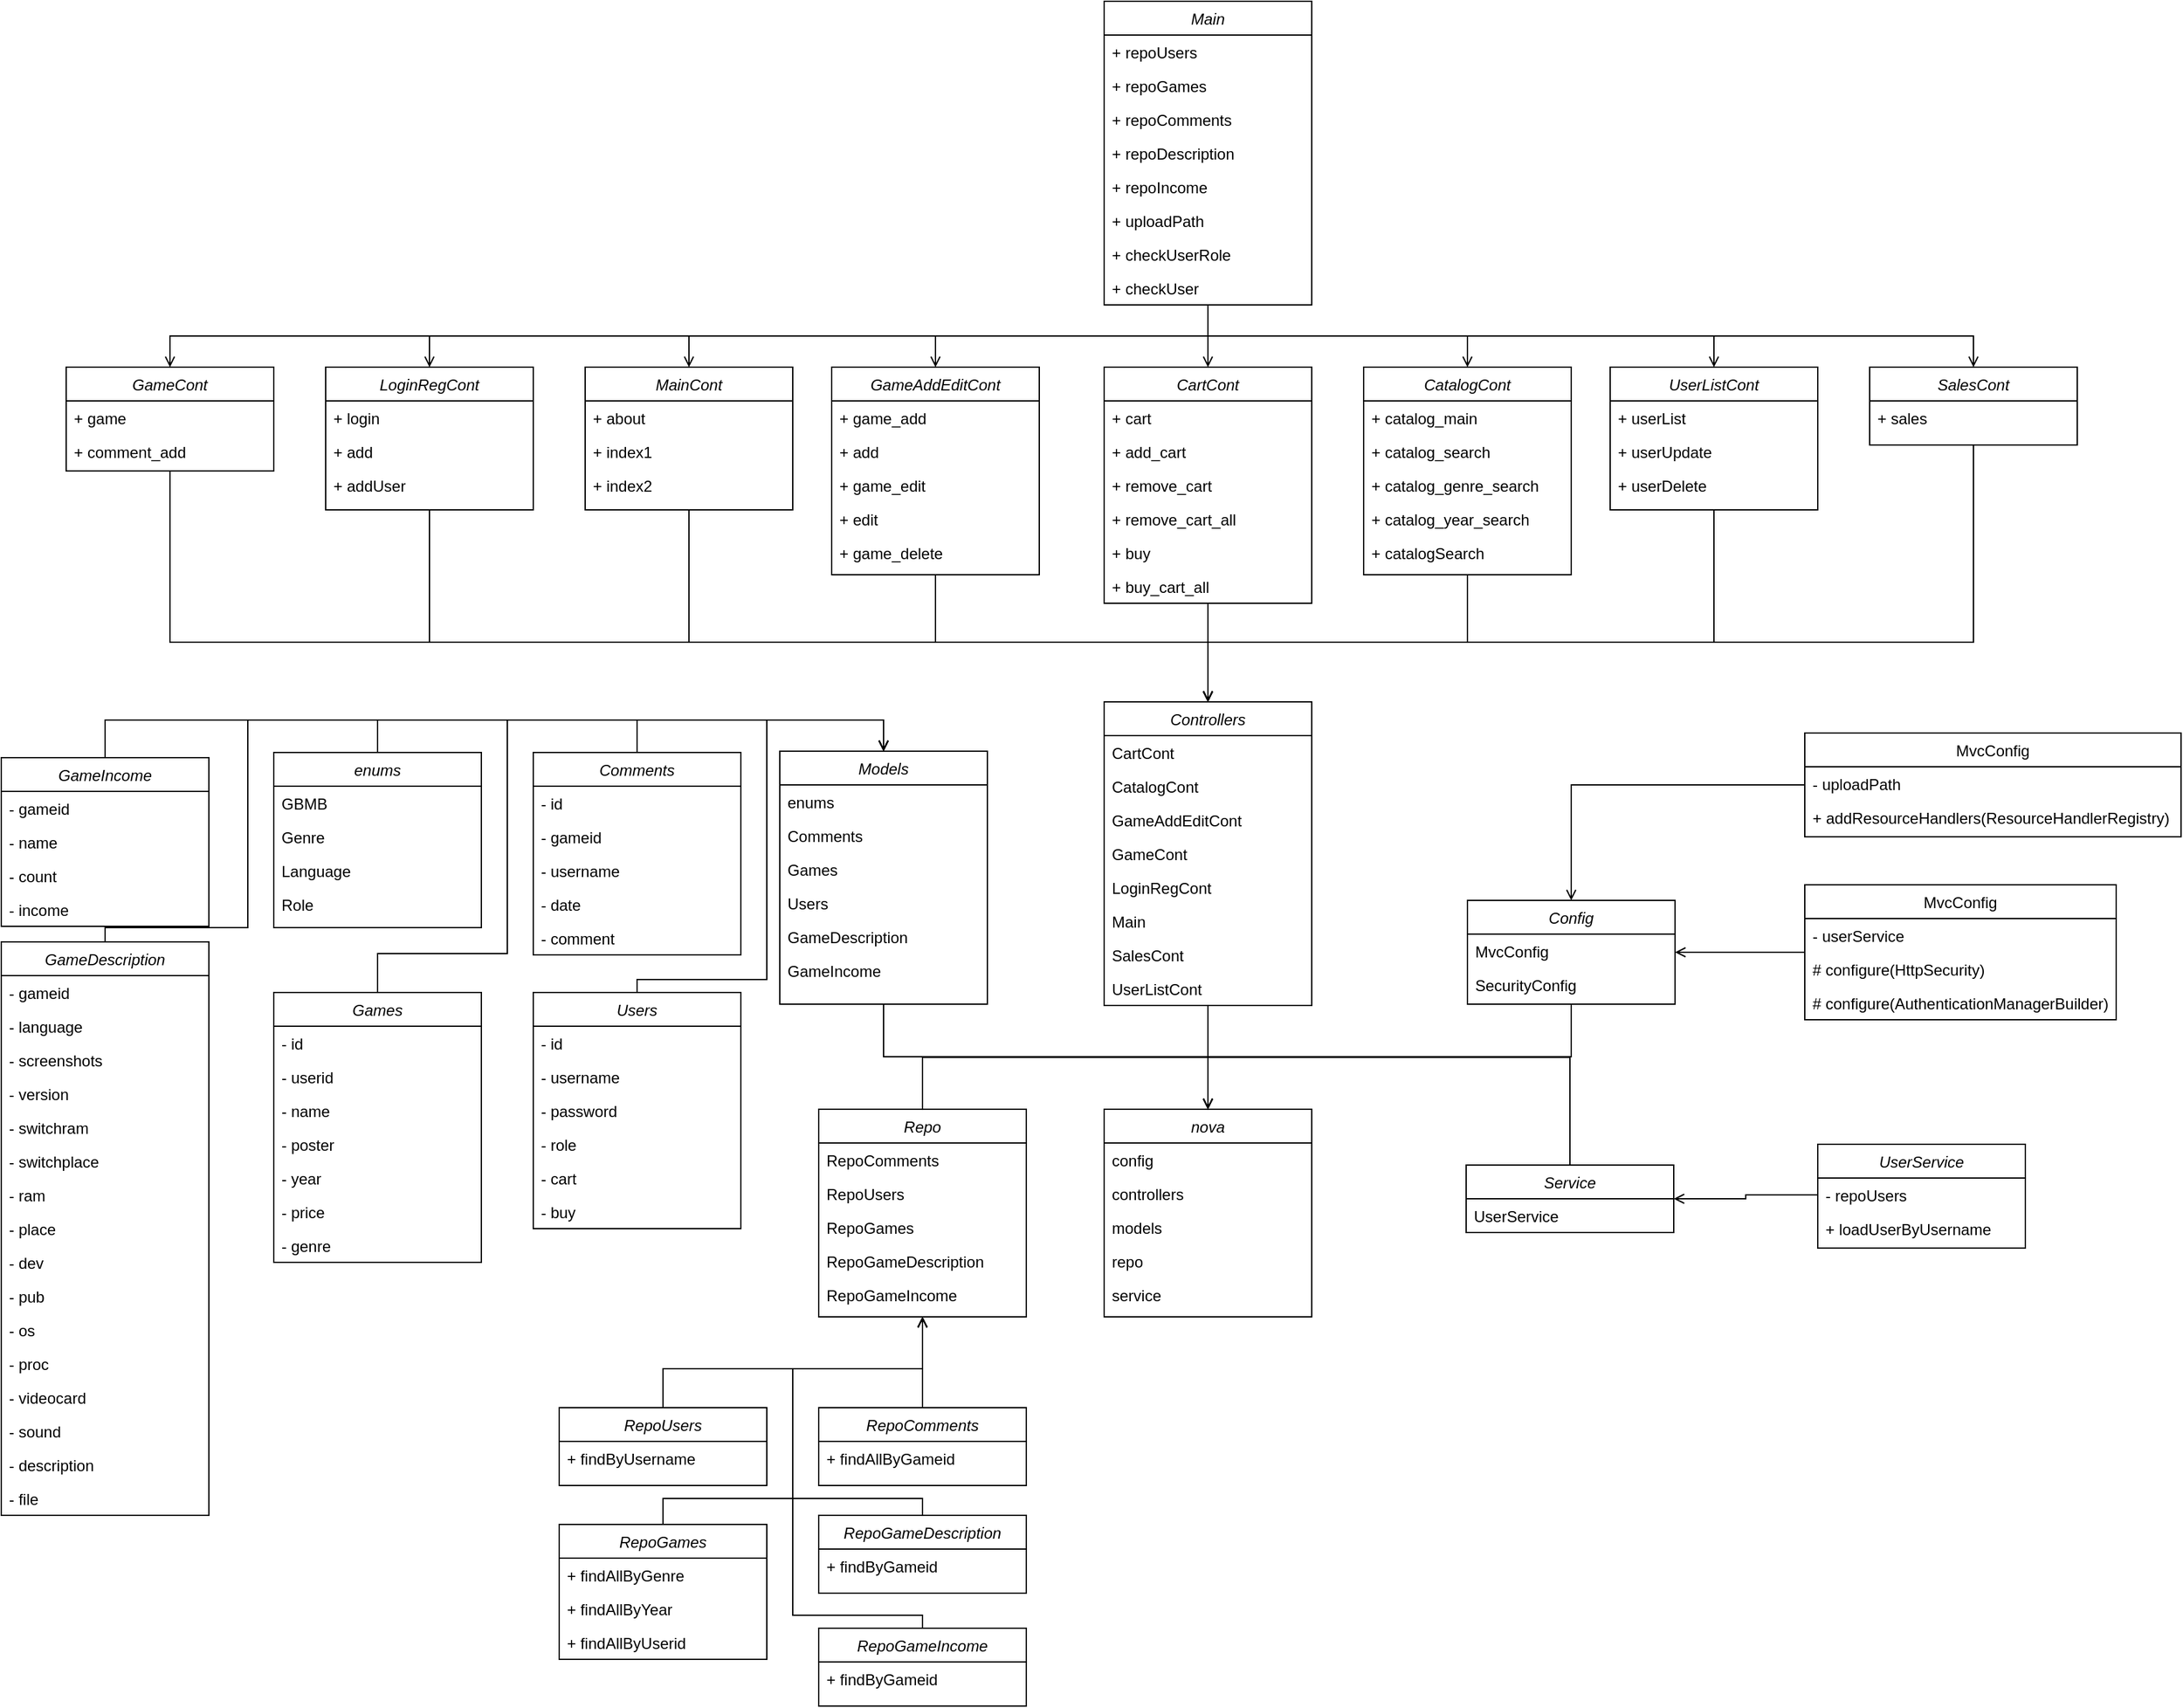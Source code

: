 <mxfile version="15.8.7" type="device"><diagram id="C5RBs43oDa-KdzZeNtuy" name="Page-1"><mxGraphModel dx="2048" dy="1923" grid="1" gridSize="10" guides="1" tooltips="1" connect="1" arrows="1" fold="1" page="1" pageScale="1" pageWidth="827" pageHeight="1169" math="0" shadow="0"><root><mxCell id="WIyWlLk6GJQsqaUBKTNV-0"/><mxCell id="WIyWlLk6GJQsqaUBKTNV-1" parent="WIyWlLk6GJQsqaUBKTNV-0"/><mxCell id="P-x-J9jsDJoYAkzWMGAB-12" style="edgeStyle=orthogonalEdgeStyle;rounded=0;orthogonalLoop=1;jettySize=auto;html=1;exitX=0.5;exitY=1;exitDx=0;exitDy=0;entryX=0.5;entryY=0;entryDx=0;entryDy=0;endArrow=open;endFill=0;endSize=6;" parent="WIyWlLk6GJQsqaUBKTNV-1" source="zkfFHV4jXpPFQw0GAbJ--0" target="P-x-J9jsDJoYAkzWMGAB-6" edge="1"><mxGeometry relative="1" as="geometry"/></mxCell><mxCell id="zkfFHV4jXpPFQw0GAbJ--0" value="Config" style="swimlane;fontStyle=2;align=center;verticalAlign=top;childLayout=stackLayout;horizontal=1;startSize=26;horizontalStack=0;resizeParent=1;resizeLast=0;collapsible=1;marginBottom=0;rounded=0;shadow=0;strokeWidth=1;" parent="WIyWlLk6GJQsqaUBKTNV-1" vertex="1"><mxGeometry x="370" y="-449" width="160" height="80" as="geometry"><mxRectangle x="230" y="140" width="160" height="26" as="alternateBounds"/></mxGeometry></mxCell><mxCell id="zkfFHV4jXpPFQw0GAbJ--1" value="MvcConfig" style="text;align=left;verticalAlign=top;spacingLeft=4;spacingRight=4;overflow=hidden;rotatable=0;points=[[0,0.5],[1,0.5]];portConstraint=eastwest;" parent="zkfFHV4jXpPFQw0GAbJ--0" vertex="1"><mxGeometry y="26" width="160" height="26" as="geometry"/></mxCell><mxCell id="zkfFHV4jXpPFQw0GAbJ--2" value="SecurityConfig" style="text;align=left;verticalAlign=top;spacingLeft=4;spacingRight=4;overflow=hidden;rotatable=0;points=[[0,0.5],[1,0.5]];portConstraint=eastwest;rounded=0;shadow=0;html=0;" parent="zkfFHV4jXpPFQw0GAbJ--0" vertex="1"><mxGeometry y="52" width="160" height="26" as="geometry"/></mxCell><mxCell id="zkfFHV4jXpPFQw0GAbJ--6" value="MvcConfig" style="swimlane;fontStyle=0;align=center;verticalAlign=top;childLayout=stackLayout;horizontal=1;startSize=26;horizontalStack=0;resizeParent=1;resizeLast=0;collapsible=1;marginBottom=0;rounded=0;shadow=0;strokeWidth=1;" parent="WIyWlLk6GJQsqaUBKTNV-1" vertex="1"><mxGeometry x="630" y="-578" width="290" height="80" as="geometry"><mxRectangle x="130" y="380" width="160" height="26" as="alternateBounds"/></mxGeometry></mxCell><mxCell id="zkfFHV4jXpPFQw0GAbJ--7" value="- uploadPath" style="text;align=left;verticalAlign=top;spacingLeft=4;spacingRight=4;overflow=hidden;rotatable=0;points=[[0,0.5],[1,0.5]];portConstraint=eastwest;" parent="zkfFHV4jXpPFQw0GAbJ--6" vertex="1"><mxGeometry y="26" width="290" height="26" as="geometry"/></mxCell><mxCell id="zkfFHV4jXpPFQw0GAbJ--8" value="+ addResourceHandlers(ResourceHandlerRegistry)" style="text;align=left;verticalAlign=top;spacingLeft=4;spacingRight=4;overflow=hidden;rotatable=0;points=[[0,0.5],[1,0.5]];portConstraint=eastwest;rounded=0;shadow=0;html=0;" parent="zkfFHV4jXpPFQw0GAbJ--6" vertex="1"><mxGeometry y="52" width="290" height="26" as="geometry"/></mxCell><mxCell id="zkfFHV4jXpPFQw0GAbJ--12" value="" style="endArrow=open;endSize=6;endFill=0;shadow=0;strokeWidth=1;rounded=0;edgeStyle=orthogonalEdgeStyle;elbow=vertical;entryX=0.5;entryY=0;entryDx=0;entryDy=0;" parent="WIyWlLk6GJQsqaUBKTNV-1" source="zkfFHV4jXpPFQw0GAbJ--6" target="zkfFHV4jXpPFQw0GAbJ--0" edge="1"><mxGeometry width="160" relative="1" as="geometry"><mxPoint x="285" y="-658" as="sourcePoint"/><mxPoint x="390" y="-965" as="targetPoint"/></mxGeometry></mxCell><mxCell id="P-x-J9jsDJoYAkzWMGAB-1" value="MvcConfig" style="swimlane;fontStyle=0;align=center;verticalAlign=top;childLayout=stackLayout;horizontal=1;startSize=26;horizontalStack=0;resizeParent=1;resizeLast=0;collapsible=1;marginBottom=0;rounded=0;shadow=0;strokeWidth=1;" parent="WIyWlLk6GJQsqaUBKTNV-1" vertex="1"><mxGeometry x="630" y="-461" width="240" height="104" as="geometry"><mxRectangle x="130" y="380" width="160" height="26" as="alternateBounds"/></mxGeometry></mxCell><mxCell id="P-x-J9jsDJoYAkzWMGAB-2" value="- userService" style="text;align=left;verticalAlign=top;spacingLeft=4;spacingRight=4;overflow=hidden;rotatable=0;points=[[0,0.5],[1,0.5]];portConstraint=eastwest;" parent="P-x-J9jsDJoYAkzWMGAB-1" vertex="1"><mxGeometry y="26" width="240" height="26" as="geometry"/></mxCell><mxCell id="P-x-J9jsDJoYAkzWMGAB-3" value="# configure(HttpSecurity)" style="text;align=left;verticalAlign=top;spacingLeft=4;spacingRight=4;overflow=hidden;rotatable=0;points=[[0,0.5],[1,0.5]];portConstraint=eastwest;rounded=0;shadow=0;html=0;" parent="P-x-J9jsDJoYAkzWMGAB-1" vertex="1"><mxGeometry y="52" width="240" height="26" as="geometry"/></mxCell><mxCell id="P-x-J9jsDJoYAkzWMGAB-4" value="# configure(AuthenticationManagerBuilder)" style="text;align=left;verticalAlign=top;spacingLeft=4;spacingRight=4;overflow=hidden;rotatable=0;points=[[0,0.5],[1,0.5]];portConstraint=eastwest;rounded=0;shadow=0;html=0;" parent="P-x-J9jsDJoYAkzWMGAB-1" vertex="1"><mxGeometry y="78" width="240" height="26" as="geometry"/></mxCell><mxCell id="P-x-J9jsDJoYAkzWMGAB-5" value="" style="endArrow=open;endSize=6;endFill=0;shadow=0;strokeWidth=1;rounded=0;edgeStyle=orthogonalEdgeStyle;elbow=vertical;" parent="WIyWlLk6GJQsqaUBKTNV-1" source="P-x-J9jsDJoYAkzWMGAB-1" target="zkfFHV4jXpPFQw0GAbJ--0" edge="1"><mxGeometry width="160" relative="1" as="geometry"><mxPoint x="620" y="-698" as="sourcePoint"/><mxPoint x="500.034" y="-958" as="targetPoint"/></mxGeometry></mxCell><mxCell id="P-x-J9jsDJoYAkzWMGAB-6" value="nova" style="swimlane;fontStyle=2;align=center;verticalAlign=top;childLayout=stackLayout;horizontal=1;startSize=26;horizontalStack=0;resizeParent=1;resizeLast=0;collapsible=1;marginBottom=0;rounded=0;shadow=0;strokeWidth=1;" parent="WIyWlLk6GJQsqaUBKTNV-1" vertex="1"><mxGeometry x="90" y="-288" width="160" height="160" as="geometry"><mxRectangle x="230" y="140" width="160" height="26" as="alternateBounds"/></mxGeometry></mxCell><mxCell id="P-x-J9jsDJoYAkzWMGAB-7" value="config" style="text;align=left;verticalAlign=top;spacingLeft=4;spacingRight=4;overflow=hidden;rotatable=0;points=[[0,0.5],[1,0.5]];portConstraint=eastwest;" parent="P-x-J9jsDJoYAkzWMGAB-6" vertex="1"><mxGeometry y="26" width="160" height="26" as="geometry"/></mxCell><mxCell id="P-x-J9jsDJoYAkzWMGAB-8" value="controllers" style="text;align=left;verticalAlign=top;spacingLeft=4;spacingRight=4;overflow=hidden;rotatable=0;points=[[0,0.5],[1,0.5]];portConstraint=eastwest;rounded=0;shadow=0;html=0;" parent="P-x-J9jsDJoYAkzWMGAB-6" vertex="1"><mxGeometry y="52" width="160" height="26" as="geometry"/></mxCell><mxCell id="P-x-J9jsDJoYAkzWMGAB-9" value="models" style="text;align=left;verticalAlign=top;spacingLeft=4;spacingRight=4;overflow=hidden;rotatable=0;points=[[0,0.5],[1,0.5]];portConstraint=eastwest;rounded=0;shadow=0;html=0;" parent="P-x-J9jsDJoYAkzWMGAB-6" vertex="1"><mxGeometry y="78" width="160" height="26" as="geometry"/></mxCell><mxCell id="P-x-J9jsDJoYAkzWMGAB-10" value="repo" style="text;align=left;verticalAlign=top;spacingLeft=4;spacingRight=4;overflow=hidden;rotatable=0;points=[[0,0.5],[1,0.5]];portConstraint=eastwest;rounded=0;shadow=0;html=0;" parent="P-x-J9jsDJoYAkzWMGAB-6" vertex="1"><mxGeometry y="104" width="160" height="26" as="geometry"/></mxCell><mxCell id="P-x-J9jsDJoYAkzWMGAB-11" value="service" style="text;align=left;verticalAlign=top;spacingLeft=4;spacingRight=4;overflow=hidden;rotatable=0;points=[[0,0.5],[1,0.5]];portConstraint=eastwest;rounded=0;shadow=0;html=0;" parent="P-x-J9jsDJoYAkzWMGAB-6" vertex="1"><mxGeometry y="130" width="160" height="26" as="geometry"/></mxCell><mxCell id="P-x-J9jsDJoYAkzWMGAB-16" style="edgeStyle=orthogonalEdgeStyle;rounded=0;orthogonalLoop=1;jettySize=auto;html=1;exitX=0.5;exitY=1;exitDx=0;exitDy=0;entryX=0.5;entryY=0;entryDx=0;entryDy=0;endArrow=open;endFill=0;endSize=6;" parent="WIyWlLk6GJQsqaUBKTNV-1" source="P-x-J9jsDJoYAkzWMGAB-13" target="P-x-J9jsDJoYAkzWMGAB-6" edge="1"><mxGeometry relative="1" as="geometry"/></mxCell><mxCell id="P-x-J9jsDJoYAkzWMGAB-13" value="Controllers" style="swimlane;fontStyle=2;align=center;verticalAlign=top;childLayout=stackLayout;horizontal=1;startSize=26;horizontalStack=0;resizeParent=1;resizeLast=0;collapsible=1;marginBottom=0;rounded=0;shadow=0;strokeWidth=1;" parent="WIyWlLk6GJQsqaUBKTNV-1" vertex="1"><mxGeometry x="90" y="-602" width="160" height="234" as="geometry"><mxRectangle x="230" y="140" width="160" height="26" as="alternateBounds"/></mxGeometry></mxCell><mxCell id="P-x-J9jsDJoYAkzWMGAB-14" value="CartCont" style="text;align=left;verticalAlign=top;spacingLeft=4;spacingRight=4;overflow=hidden;rotatable=0;points=[[0,0.5],[1,0.5]];portConstraint=eastwest;" parent="P-x-J9jsDJoYAkzWMGAB-13" vertex="1"><mxGeometry y="26" width="160" height="26" as="geometry"/></mxCell><mxCell id="P-x-J9jsDJoYAkzWMGAB-15" value="CatalogCont" style="text;align=left;verticalAlign=top;spacingLeft=4;spacingRight=4;overflow=hidden;rotatable=0;points=[[0,0.5],[1,0.5]];portConstraint=eastwest;rounded=0;shadow=0;html=0;" parent="P-x-J9jsDJoYAkzWMGAB-13" vertex="1"><mxGeometry y="52" width="160" height="26" as="geometry"/></mxCell><mxCell id="P-x-J9jsDJoYAkzWMGAB-17" value="GameAddEditCont" style="text;align=left;verticalAlign=top;spacingLeft=4;spacingRight=4;overflow=hidden;rotatable=0;points=[[0,0.5],[1,0.5]];portConstraint=eastwest;rounded=0;shadow=0;html=0;" parent="P-x-J9jsDJoYAkzWMGAB-13" vertex="1"><mxGeometry y="78" width="160" height="26" as="geometry"/></mxCell><mxCell id="P-x-J9jsDJoYAkzWMGAB-18" value="GameCont" style="text;align=left;verticalAlign=top;spacingLeft=4;spacingRight=4;overflow=hidden;rotatable=0;points=[[0,0.5],[1,0.5]];portConstraint=eastwest;rounded=0;shadow=0;html=0;" parent="P-x-J9jsDJoYAkzWMGAB-13" vertex="1"><mxGeometry y="104" width="160" height="26" as="geometry"/></mxCell><mxCell id="P-x-J9jsDJoYAkzWMGAB-19" value="LoginRegCont" style="text;align=left;verticalAlign=top;spacingLeft=4;spacingRight=4;overflow=hidden;rotatable=0;points=[[0,0.5],[1,0.5]];portConstraint=eastwest;rounded=0;shadow=0;html=0;" parent="P-x-J9jsDJoYAkzWMGAB-13" vertex="1"><mxGeometry y="130" width="160" height="26" as="geometry"/></mxCell><mxCell id="P-x-J9jsDJoYAkzWMGAB-20" value="Main" style="text;align=left;verticalAlign=top;spacingLeft=4;spacingRight=4;overflow=hidden;rotatable=0;points=[[0,0.5],[1,0.5]];portConstraint=eastwest;rounded=0;shadow=0;html=0;" parent="P-x-J9jsDJoYAkzWMGAB-13" vertex="1"><mxGeometry y="156" width="160" height="26" as="geometry"/></mxCell><mxCell id="P-x-J9jsDJoYAkzWMGAB-21" value="SalesCont" style="text;align=left;verticalAlign=top;spacingLeft=4;spacingRight=4;overflow=hidden;rotatable=0;points=[[0,0.5],[1,0.5]];portConstraint=eastwest;rounded=0;shadow=0;html=0;" parent="P-x-J9jsDJoYAkzWMGAB-13" vertex="1"><mxGeometry y="182" width="160" height="26" as="geometry"/></mxCell><mxCell id="P-x-J9jsDJoYAkzWMGAB-22" value="UserListCont" style="text;align=left;verticalAlign=top;spacingLeft=4;spacingRight=4;overflow=hidden;rotatable=0;points=[[0,0.5],[1,0.5]];portConstraint=eastwest;rounded=0;shadow=0;html=0;" parent="P-x-J9jsDJoYAkzWMGAB-13" vertex="1"><mxGeometry y="208" width="160" height="26" as="geometry"/></mxCell><mxCell id="P-x-J9jsDJoYAkzWMGAB-41" style="edgeStyle=orthogonalEdgeStyle;rounded=0;orthogonalLoop=1;jettySize=auto;html=1;exitX=0.5;exitY=1;exitDx=0;exitDy=0;entryX=0.5;entryY=0;entryDx=0;entryDy=0;endArrow=open;endFill=0;endSize=6;" parent="WIyWlLk6GJQsqaUBKTNV-1" source="P-x-J9jsDJoYAkzWMGAB-23" target="P-x-J9jsDJoYAkzWMGAB-33" edge="1"><mxGeometry relative="1" as="geometry"/></mxCell><mxCell id="P-x-J9jsDJoYAkzWMGAB-49" style="edgeStyle=orthogonalEdgeStyle;rounded=0;orthogonalLoop=1;jettySize=auto;html=1;exitX=0.5;exitY=1;exitDx=0;exitDy=0;entryX=0.5;entryY=0;entryDx=0;entryDy=0;endArrow=open;endFill=0;endSize=6;" parent="WIyWlLk6GJQsqaUBKTNV-1" source="P-x-J9jsDJoYAkzWMGAB-23" target="P-x-J9jsDJoYAkzWMGAB-42" edge="1"><mxGeometry relative="1" as="geometry"/></mxCell><mxCell id="P-x-J9jsDJoYAkzWMGAB-57" style="edgeStyle=orthogonalEdgeStyle;rounded=0;orthogonalLoop=1;jettySize=auto;html=1;exitX=0.5;exitY=1;exitDx=0;exitDy=0;entryX=0.5;entryY=0;entryDx=0;entryDy=0;endArrow=open;endFill=0;endSize=6;" parent="WIyWlLk6GJQsqaUBKTNV-1" source="P-x-J9jsDJoYAkzWMGAB-23" target="P-x-J9jsDJoYAkzWMGAB-50" edge="1"><mxGeometry relative="1" as="geometry"/></mxCell><mxCell id="P-x-J9jsDJoYAkzWMGAB-95" style="edgeStyle=orthogonalEdgeStyle;rounded=0;orthogonalLoop=1;jettySize=auto;html=1;exitX=0.5;exitY=1;exitDx=0;exitDy=0;entryX=0.5;entryY=0;entryDx=0;entryDy=0;endArrow=open;endFill=0;endSize=6;" parent="WIyWlLk6GJQsqaUBKTNV-1" source="P-x-J9jsDJoYAkzWMGAB-23" target="P-x-J9jsDJoYAkzWMGAB-89" edge="1"><mxGeometry relative="1" as="geometry"/></mxCell><mxCell id="P-x-J9jsDJoYAkzWMGAB-96" style="edgeStyle=orthogonalEdgeStyle;rounded=0;orthogonalLoop=1;jettySize=auto;html=1;exitX=0.5;exitY=1;exitDx=0;exitDy=0;entryX=0.5;entryY=0;entryDx=0;entryDy=0;endArrow=open;endFill=0;endSize=6;" parent="WIyWlLk6GJQsqaUBKTNV-1" source="P-x-J9jsDJoYAkzWMGAB-23" target="P-x-J9jsDJoYAkzWMGAB-77" edge="1"><mxGeometry relative="1" as="geometry"/></mxCell><mxCell id="P-x-J9jsDJoYAkzWMGAB-97" style="edgeStyle=orthogonalEdgeStyle;rounded=0;orthogonalLoop=1;jettySize=auto;html=1;exitX=0.5;exitY=1;exitDx=0;exitDy=0;entryX=0.5;entryY=0;entryDx=0;entryDy=0;endArrow=open;endFill=0;endSize=6;" parent="WIyWlLk6GJQsqaUBKTNV-1" source="P-x-J9jsDJoYAkzWMGAB-23" target="P-x-J9jsDJoYAkzWMGAB-58" edge="1"><mxGeometry relative="1" as="geometry"/></mxCell><mxCell id="P-x-J9jsDJoYAkzWMGAB-98" style="edgeStyle=orthogonalEdgeStyle;rounded=0;orthogonalLoop=1;jettySize=auto;html=1;exitX=0.5;exitY=1;exitDx=0;exitDy=0;entryX=0.5;entryY=0;entryDx=0;entryDy=0;endArrow=open;endFill=0;endSize=6;" parent="WIyWlLk6GJQsqaUBKTNV-1" source="P-x-J9jsDJoYAkzWMGAB-23" target="P-x-J9jsDJoYAkzWMGAB-65" edge="1"><mxGeometry relative="1" as="geometry"/></mxCell><mxCell id="P-x-J9jsDJoYAkzWMGAB-99" style="edgeStyle=orthogonalEdgeStyle;rounded=0;orthogonalLoop=1;jettySize=auto;html=1;exitX=0.5;exitY=1;exitDx=0;exitDy=0;entryX=0.5;entryY=0;entryDx=0;entryDy=0;endArrow=open;endFill=0;endSize=6;" parent="WIyWlLk6GJQsqaUBKTNV-1" source="P-x-J9jsDJoYAkzWMGAB-23" target="P-x-J9jsDJoYAkzWMGAB-83" edge="1"><mxGeometry relative="1" as="geometry"/></mxCell><mxCell id="P-x-J9jsDJoYAkzWMGAB-23" value="Main" style="swimlane;fontStyle=2;align=center;verticalAlign=top;childLayout=stackLayout;horizontal=1;startSize=26;horizontalStack=0;resizeParent=1;resizeLast=0;collapsible=1;marginBottom=0;rounded=0;shadow=0;strokeWidth=1;" parent="WIyWlLk6GJQsqaUBKTNV-1" vertex="1"><mxGeometry x="90" y="-1142" width="160" height="234" as="geometry"><mxRectangle x="230" y="140" width="160" height="26" as="alternateBounds"/></mxGeometry></mxCell><mxCell id="P-x-J9jsDJoYAkzWMGAB-24" value="+ repoUsers" style="text;align=left;verticalAlign=top;spacingLeft=4;spacingRight=4;overflow=hidden;rotatable=0;points=[[0,0.5],[1,0.5]];portConstraint=eastwest;" parent="P-x-J9jsDJoYAkzWMGAB-23" vertex="1"><mxGeometry y="26" width="160" height="26" as="geometry"/></mxCell><mxCell id="P-x-J9jsDJoYAkzWMGAB-25" value="+ repoGames" style="text;align=left;verticalAlign=top;spacingLeft=4;spacingRight=4;overflow=hidden;rotatable=0;points=[[0,0.5],[1,0.5]];portConstraint=eastwest;rounded=0;shadow=0;html=0;" parent="P-x-J9jsDJoYAkzWMGAB-23" vertex="1"><mxGeometry y="52" width="160" height="26" as="geometry"/></mxCell><mxCell id="P-x-J9jsDJoYAkzWMGAB-26" value="+ repoComments" style="text;align=left;verticalAlign=top;spacingLeft=4;spacingRight=4;overflow=hidden;rotatable=0;points=[[0,0.5],[1,0.5]];portConstraint=eastwest;rounded=0;shadow=0;html=0;" parent="P-x-J9jsDJoYAkzWMGAB-23" vertex="1"><mxGeometry y="78" width="160" height="26" as="geometry"/></mxCell><mxCell id="P-x-J9jsDJoYAkzWMGAB-27" value="+ repoDescription" style="text;align=left;verticalAlign=top;spacingLeft=4;spacingRight=4;overflow=hidden;rotatable=0;points=[[0,0.5],[1,0.5]];portConstraint=eastwest;rounded=0;shadow=0;html=0;" parent="P-x-J9jsDJoYAkzWMGAB-23" vertex="1"><mxGeometry y="104" width="160" height="26" as="geometry"/></mxCell><mxCell id="P-x-J9jsDJoYAkzWMGAB-28" value="+ repoIncome" style="text;align=left;verticalAlign=top;spacingLeft=4;spacingRight=4;overflow=hidden;rotatable=0;points=[[0,0.5],[1,0.5]];portConstraint=eastwest;rounded=0;shadow=0;html=0;" parent="P-x-J9jsDJoYAkzWMGAB-23" vertex="1"><mxGeometry y="130" width="160" height="26" as="geometry"/></mxCell><mxCell id="P-x-J9jsDJoYAkzWMGAB-29" value="+ uploadPath" style="text;align=left;verticalAlign=top;spacingLeft=4;spacingRight=4;overflow=hidden;rotatable=0;points=[[0,0.5],[1,0.5]];portConstraint=eastwest;rounded=0;shadow=0;html=0;" parent="P-x-J9jsDJoYAkzWMGAB-23" vertex="1"><mxGeometry y="156" width="160" height="26" as="geometry"/></mxCell><mxCell id="P-x-J9jsDJoYAkzWMGAB-30" value="+ checkUserRole" style="text;align=left;verticalAlign=top;spacingLeft=4;spacingRight=4;overflow=hidden;rotatable=0;points=[[0,0.5],[1,0.5]];portConstraint=eastwest;rounded=0;shadow=0;html=0;" parent="P-x-J9jsDJoYAkzWMGAB-23" vertex="1"><mxGeometry y="182" width="160" height="26" as="geometry"/></mxCell><mxCell id="gw4HgUoMI8JqDORTEpHq-2" value="+ checkUser" style="text;align=left;verticalAlign=top;spacingLeft=4;spacingRight=4;overflow=hidden;rotatable=0;points=[[0,0.5],[1,0.5]];portConstraint=eastwest;rounded=0;shadow=0;html=0;" vertex="1" parent="P-x-J9jsDJoYAkzWMGAB-23"><mxGeometry y="208" width="160" height="26" as="geometry"/></mxCell><mxCell id="P-x-J9jsDJoYAkzWMGAB-33" value="CartCont" style="swimlane;fontStyle=2;align=center;verticalAlign=top;childLayout=stackLayout;horizontal=1;startSize=26;horizontalStack=0;resizeParent=1;resizeLast=0;collapsible=1;marginBottom=0;rounded=0;shadow=0;strokeWidth=1;" parent="WIyWlLk6GJQsqaUBKTNV-1" vertex="1"><mxGeometry x="90" y="-860" width="160" height="182" as="geometry"><mxRectangle x="230" y="140" width="160" height="26" as="alternateBounds"/></mxGeometry></mxCell><mxCell id="P-x-J9jsDJoYAkzWMGAB-34" value="+ cart" style="text;align=left;verticalAlign=top;spacingLeft=4;spacingRight=4;overflow=hidden;rotatable=0;points=[[0,0.5],[1,0.5]];portConstraint=eastwest;" parent="P-x-J9jsDJoYAkzWMGAB-33" vertex="1"><mxGeometry y="26" width="160" height="26" as="geometry"/></mxCell><mxCell id="P-x-J9jsDJoYAkzWMGAB-35" value="+ add_cart" style="text;align=left;verticalAlign=top;spacingLeft=4;spacingRight=4;overflow=hidden;rotatable=0;points=[[0,0.5],[1,0.5]];portConstraint=eastwest;rounded=0;shadow=0;html=0;" parent="P-x-J9jsDJoYAkzWMGAB-33" vertex="1"><mxGeometry y="52" width="160" height="26" as="geometry"/></mxCell><mxCell id="P-x-J9jsDJoYAkzWMGAB-36" value="+ remove_cart" style="text;align=left;verticalAlign=top;spacingLeft=4;spacingRight=4;overflow=hidden;rotatable=0;points=[[0,0.5],[1,0.5]];portConstraint=eastwest;rounded=0;shadow=0;html=0;" parent="P-x-J9jsDJoYAkzWMGAB-33" vertex="1"><mxGeometry y="78" width="160" height="26" as="geometry"/></mxCell><mxCell id="P-x-J9jsDJoYAkzWMGAB-37" value="+ remove_cart_all" style="text;align=left;verticalAlign=top;spacingLeft=4;spacingRight=4;overflow=hidden;rotatable=0;points=[[0,0.5],[1,0.5]];portConstraint=eastwest;rounded=0;shadow=0;html=0;" parent="P-x-J9jsDJoYAkzWMGAB-33" vertex="1"><mxGeometry y="104" width="160" height="26" as="geometry"/></mxCell><mxCell id="P-x-J9jsDJoYAkzWMGAB-38" value="+ buy" style="text;align=left;verticalAlign=top;spacingLeft=4;spacingRight=4;overflow=hidden;rotatable=0;points=[[0,0.5],[1,0.5]];portConstraint=eastwest;rounded=0;shadow=0;html=0;" parent="P-x-J9jsDJoYAkzWMGAB-33" vertex="1"><mxGeometry y="130" width="160" height="26" as="geometry"/></mxCell><mxCell id="P-x-J9jsDJoYAkzWMGAB-39" value="+ buy_cart_all" style="text;align=left;verticalAlign=top;spacingLeft=4;spacingRight=4;overflow=hidden;rotatable=0;points=[[0,0.5],[1,0.5]];portConstraint=eastwest;rounded=0;shadow=0;html=0;" parent="P-x-J9jsDJoYAkzWMGAB-33" vertex="1"><mxGeometry y="156" width="160" height="26" as="geometry"/></mxCell><mxCell id="P-x-J9jsDJoYAkzWMGAB-106" style="edgeStyle=orthogonalEdgeStyle;rounded=0;orthogonalLoop=1;jettySize=auto;html=1;exitX=0.5;exitY=1;exitDx=0;exitDy=0;endArrow=open;endFill=0;endSize=6;" parent="WIyWlLk6GJQsqaUBKTNV-1" source="P-x-J9jsDJoYAkzWMGAB-42" target="P-x-J9jsDJoYAkzWMGAB-13" edge="1"><mxGeometry relative="1" as="geometry"><Array as="points"><mxPoint x="370" y="-648"/><mxPoint x="170" y="-648"/></Array></mxGeometry></mxCell><mxCell id="P-x-J9jsDJoYAkzWMGAB-42" value="CatalogCont" style="swimlane;fontStyle=2;align=center;verticalAlign=top;childLayout=stackLayout;horizontal=1;startSize=26;horizontalStack=0;resizeParent=1;resizeLast=0;collapsible=1;marginBottom=0;rounded=0;shadow=0;strokeWidth=1;" parent="WIyWlLk6GJQsqaUBKTNV-1" vertex="1"><mxGeometry x="290" y="-860" width="160" height="160" as="geometry"><mxRectangle x="230" y="140" width="160" height="26" as="alternateBounds"/></mxGeometry></mxCell><mxCell id="P-x-J9jsDJoYAkzWMGAB-43" value="+ catalog_main" style="text;align=left;verticalAlign=top;spacingLeft=4;spacingRight=4;overflow=hidden;rotatable=0;points=[[0,0.5],[1,0.5]];portConstraint=eastwest;" parent="P-x-J9jsDJoYAkzWMGAB-42" vertex="1"><mxGeometry y="26" width="160" height="26" as="geometry"/></mxCell><mxCell id="P-x-J9jsDJoYAkzWMGAB-44" value="+ catalog_search" style="text;align=left;verticalAlign=top;spacingLeft=4;spacingRight=4;overflow=hidden;rotatable=0;points=[[0,0.5],[1,0.5]];portConstraint=eastwest;rounded=0;shadow=0;html=0;" parent="P-x-J9jsDJoYAkzWMGAB-42" vertex="1"><mxGeometry y="52" width="160" height="26" as="geometry"/></mxCell><mxCell id="P-x-J9jsDJoYAkzWMGAB-45" value="+ catalog_genre_search" style="text;align=left;verticalAlign=top;spacingLeft=4;spacingRight=4;overflow=hidden;rotatable=0;points=[[0,0.5],[1,0.5]];portConstraint=eastwest;rounded=0;shadow=0;html=0;" parent="P-x-J9jsDJoYAkzWMGAB-42" vertex="1"><mxGeometry y="78" width="160" height="26" as="geometry"/></mxCell><mxCell id="P-x-J9jsDJoYAkzWMGAB-46" value="+ catalog_year_search" style="text;align=left;verticalAlign=top;spacingLeft=4;spacingRight=4;overflow=hidden;rotatable=0;points=[[0,0.5],[1,0.5]];portConstraint=eastwest;rounded=0;shadow=0;html=0;" parent="P-x-J9jsDJoYAkzWMGAB-42" vertex="1"><mxGeometry y="104" width="160" height="26" as="geometry"/></mxCell><mxCell id="P-x-J9jsDJoYAkzWMGAB-47" value="+ catalogSearch" style="text;align=left;verticalAlign=top;spacingLeft=4;spacingRight=4;overflow=hidden;rotatable=0;points=[[0,0.5],[1,0.5]];portConstraint=eastwest;rounded=0;shadow=0;html=0;" parent="P-x-J9jsDJoYAkzWMGAB-42" vertex="1"><mxGeometry y="130" width="160" height="26" as="geometry"/></mxCell><mxCell id="P-x-J9jsDJoYAkzWMGAB-104" style="edgeStyle=orthogonalEdgeStyle;rounded=0;orthogonalLoop=1;jettySize=auto;html=1;exitX=0.5;exitY=1;exitDx=0;exitDy=0;endArrow=open;endFill=0;endSize=6;" parent="WIyWlLk6GJQsqaUBKTNV-1" source="P-x-J9jsDJoYAkzWMGAB-50" target="P-x-J9jsDJoYAkzWMGAB-13" edge="1"><mxGeometry relative="1" as="geometry"><Array as="points"><mxPoint x="-40" y="-648"/><mxPoint x="170" y="-648"/></Array></mxGeometry></mxCell><mxCell id="P-x-J9jsDJoYAkzWMGAB-50" value="GameAddEditCont" style="swimlane;fontStyle=2;align=center;verticalAlign=top;childLayout=stackLayout;horizontal=1;startSize=26;horizontalStack=0;resizeParent=1;resizeLast=0;collapsible=1;marginBottom=0;rounded=0;shadow=0;strokeWidth=1;" parent="WIyWlLk6GJQsqaUBKTNV-1" vertex="1"><mxGeometry x="-120" y="-860" width="160" height="160" as="geometry"><mxRectangle x="230" y="140" width="160" height="26" as="alternateBounds"/></mxGeometry></mxCell><mxCell id="P-x-J9jsDJoYAkzWMGAB-51" value="+ game_add" style="text;align=left;verticalAlign=top;spacingLeft=4;spacingRight=4;overflow=hidden;rotatable=0;points=[[0,0.5],[1,0.5]];portConstraint=eastwest;" parent="P-x-J9jsDJoYAkzWMGAB-50" vertex="1"><mxGeometry y="26" width="160" height="26" as="geometry"/></mxCell><mxCell id="P-x-J9jsDJoYAkzWMGAB-52" value="+ add" style="text;align=left;verticalAlign=top;spacingLeft=4;spacingRight=4;overflow=hidden;rotatable=0;points=[[0,0.5],[1,0.5]];portConstraint=eastwest;rounded=0;shadow=0;html=0;" parent="P-x-J9jsDJoYAkzWMGAB-50" vertex="1"><mxGeometry y="52" width="160" height="26" as="geometry"/></mxCell><mxCell id="P-x-J9jsDJoYAkzWMGAB-53" value="+ game_edit" style="text;align=left;verticalAlign=top;spacingLeft=4;spacingRight=4;overflow=hidden;rotatable=0;points=[[0,0.5],[1,0.5]];portConstraint=eastwest;rounded=0;shadow=0;html=0;" parent="P-x-J9jsDJoYAkzWMGAB-50" vertex="1"><mxGeometry y="78" width="160" height="26" as="geometry"/></mxCell><mxCell id="P-x-J9jsDJoYAkzWMGAB-54" value="+ edit" style="text;align=left;verticalAlign=top;spacingLeft=4;spacingRight=4;overflow=hidden;rotatable=0;points=[[0,0.5],[1,0.5]];portConstraint=eastwest;rounded=0;shadow=0;html=0;" parent="P-x-J9jsDJoYAkzWMGAB-50" vertex="1"><mxGeometry y="104" width="160" height="26" as="geometry"/></mxCell><mxCell id="P-x-J9jsDJoYAkzWMGAB-55" value="+ game_delete" style="text;align=left;verticalAlign=top;spacingLeft=4;spacingRight=4;overflow=hidden;rotatable=0;points=[[0,0.5],[1,0.5]];portConstraint=eastwest;rounded=0;shadow=0;html=0;" parent="P-x-J9jsDJoYAkzWMGAB-50" vertex="1"><mxGeometry y="130" width="160" height="26" as="geometry"/></mxCell><mxCell id="P-x-J9jsDJoYAkzWMGAB-103" style="edgeStyle=orthogonalEdgeStyle;rounded=0;orthogonalLoop=1;jettySize=auto;html=1;exitX=0.5;exitY=1;exitDx=0;exitDy=0;endArrow=open;endFill=0;endSize=6;" parent="WIyWlLk6GJQsqaUBKTNV-1" source="P-x-J9jsDJoYAkzWMGAB-58" target="P-x-J9jsDJoYAkzWMGAB-13" edge="1"><mxGeometry relative="1" as="geometry"><Array as="points"><mxPoint x="-230" y="-648"/><mxPoint x="170" y="-648"/></Array></mxGeometry></mxCell><mxCell id="P-x-J9jsDJoYAkzWMGAB-58" value="MainCont" style="swimlane;fontStyle=2;align=center;verticalAlign=top;childLayout=stackLayout;horizontal=1;startSize=26;horizontalStack=0;resizeParent=1;resizeLast=0;collapsible=1;marginBottom=0;rounded=0;shadow=0;strokeWidth=1;" parent="WIyWlLk6GJQsqaUBKTNV-1" vertex="1"><mxGeometry x="-310" y="-860" width="160" height="110" as="geometry"><mxRectangle x="230" y="140" width="160" height="26" as="alternateBounds"/></mxGeometry></mxCell><mxCell id="P-x-J9jsDJoYAkzWMGAB-59" value="+ about" style="text;align=left;verticalAlign=top;spacingLeft=4;spacingRight=4;overflow=hidden;rotatable=0;points=[[0,0.5],[1,0.5]];portConstraint=eastwest;" parent="P-x-J9jsDJoYAkzWMGAB-58" vertex="1"><mxGeometry y="26" width="160" height="26" as="geometry"/></mxCell><mxCell id="P-x-J9jsDJoYAkzWMGAB-60" value="+ index1" style="text;align=left;verticalAlign=top;spacingLeft=4;spacingRight=4;overflow=hidden;rotatable=0;points=[[0,0.5],[1,0.5]];portConstraint=eastwest;rounded=0;shadow=0;html=0;" parent="P-x-J9jsDJoYAkzWMGAB-58" vertex="1"><mxGeometry y="52" width="160" height="26" as="geometry"/></mxCell><mxCell id="P-x-J9jsDJoYAkzWMGAB-61" value="+ index2" style="text;align=left;verticalAlign=top;spacingLeft=4;spacingRight=4;overflow=hidden;rotatable=0;points=[[0,0.5],[1,0.5]];portConstraint=eastwest;rounded=0;shadow=0;html=0;" parent="P-x-J9jsDJoYAkzWMGAB-58" vertex="1"><mxGeometry y="78" width="160" height="26" as="geometry"/></mxCell><mxCell id="P-x-J9jsDJoYAkzWMGAB-65" value="SalesCont" style="swimlane;fontStyle=2;align=center;verticalAlign=top;childLayout=stackLayout;horizontal=1;startSize=26;horizontalStack=0;resizeParent=1;resizeLast=0;collapsible=1;marginBottom=0;rounded=0;shadow=0;strokeWidth=1;" parent="WIyWlLk6GJQsqaUBKTNV-1" vertex="1"><mxGeometry x="680" y="-860" width="160" height="60" as="geometry"><mxRectangle x="230" y="140" width="160" height="26" as="alternateBounds"/></mxGeometry></mxCell><mxCell id="P-x-J9jsDJoYAkzWMGAB-66" value="+ sales" style="text;align=left;verticalAlign=top;spacingLeft=4;spacingRight=4;overflow=hidden;rotatable=0;points=[[0,0.5],[1,0.5]];portConstraint=eastwest;" parent="P-x-J9jsDJoYAkzWMGAB-65" vertex="1"><mxGeometry y="26" width="160" height="34" as="geometry"/></mxCell><mxCell id="P-x-J9jsDJoYAkzWMGAB-102" style="edgeStyle=orthogonalEdgeStyle;rounded=0;orthogonalLoop=1;jettySize=auto;html=1;exitX=0.5;exitY=1;exitDx=0;exitDy=0;endArrow=open;endFill=0;endSize=6;" parent="WIyWlLk6GJQsqaUBKTNV-1" source="P-x-J9jsDJoYAkzWMGAB-77" target="P-x-J9jsDJoYAkzWMGAB-13" edge="1"><mxGeometry relative="1" as="geometry"><Array as="points"><mxPoint x="-430" y="-648"/><mxPoint x="170" y="-648"/></Array></mxGeometry></mxCell><mxCell id="P-x-J9jsDJoYAkzWMGAB-77" value="LoginRegCont" style="swimlane;fontStyle=2;align=center;verticalAlign=top;childLayout=stackLayout;horizontal=1;startSize=26;horizontalStack=0;resizeParent=1;resizeLast=0;collapsible=1;marginBottom=0;rounded=0;shadow=0;strokeWidth=1;" parent="WIyWlLk6GJQsqaUBKTNV-1" vertex="1"><mxGeometry x="-510" y="-860" width="160" height="110" as="geometry"><mxRectangle x="230" y="140" width="160" height="26" as="alternateBounds"/></mxGeometry></mxCell><mxCell id="P-x-J9jsDJoYAkzWMGAB-78" value="+ login" style="text;align=left;verticalAlign=top;spacingLeft=4;spacingRight=4;overflow=hidden;rotatable=0;points=[[0,0.5],[1,0.5]];portConstraint=eastwest;" parent="P-x-J9jsDJoYAkzWMGAB-77" vertex="1"><mxGeometry y="26" width="160" height="26" as="geometry"/></mxCell><mxCell id="P-x-J9jsDJoYAkzWMGAB-79" value="+ add" style="text;align=left;verticalAlign=top;spacingLeft=4;spacingRight=4;overflow=hidden;rotatable=0;points=[[0,0.5],[1,0.5]];portConstraint=eastwest;rounded=0;shadow=0;html=0;" parent="P-x-J9jsDJoYAkzWMGAB-77" vertex="1"><mxGeometry y="52" width="160" height="26" as="geometry"/></mxCell><mxCell id="P-x-J9jsDJoYAkzWMGAB-80" value="+ addUser" style="text;align=left;verticalAlign=top;spacingLeft=4;spacingRight=4;overflow=hidden;rotatable=0;points=[[0,0.5],[1,0.5]];portConstraint=eastwest;rounded=0;shadow=0;html=0;" parent="P-x-J9jsDJoYAkzWMGAB-77" vertex="1"><mxGeometry y="78" width="160" height="26" as="geometry"/></mxCell><mxCell id="P-x-J9jsDJoYAkzWMGAB-107" style="edgeStyle=orthogonalEdgeStyle;rounded=0;orthogonalLoop=1;jettySize=auto;html=1;exitX=0.5;exitY=1;exitDx=0;exitDy=0;endArrow=open;endFill=0;endSize=6;" parent="WIyWlLk6GJQsqaUBKTNV-1" source="P-x-J9jsDJoYAkzWMGAB-83" target="P-x-J9jsDJoYAkzWMGAB-13" edge="1"><mxGeometry relative="1" as="geometry"><Array as="points"><mxPoint x="560" y="-648"/><mxPoint x="170" y="-648"/></Array></mxGeometry></mxCell><mxCell id="P-x-J9jsDJoYAkzWMGAB-83" value="UserListCont" style="swimlane;fontStyle=2;align=center;verticalAlign=top;childLayout=stackLayout;horizontal=1;startSize=26;horizontalStack=0;resizeParent=1;resizeLast=0;collapsible=1;marginBottom=0;rounded=0;shadow=0;strokeWidth=1;" parent="WIyWlLk6GJQsqaUBKTNV-1" vertex="1"><mxGeometry x="480" y="-860" width="160" height="110" as="geometry"><mxRectangle x="230" y="140" width="160" height="26" as="alternateBounds"/></mxGeometry></mxCell><mxCell id="P-x-J9jsDJoYAkzWMGAB-84" value="+ userList" style="text;align=left;verticalAlign=top;spacingLeft=4;spacingRight=4;overflow=hidden;rotatable=0;points=[[0,0.5],[1,0.5]];portConstraint=eastwest;" parent="P-x-J9jsDJoYAkzWMGAB-83" vertex="1"><mxGeometry y="26" width="160" height="26" as="geometry"/></mxCell><mxCell id="P-x-J9jsDJoYAkzWMGAB-85" value="+ userUpdate" style="text;align=left;verticalAlign=top;spacingLeft=4;spacingRight=4;overflow=hidden;rotatable=0;points=[[0,0.5],[1,0.5]];portConstraint=eastwest;rounded=0;shadow=0;html=0;" parent="P-x-J9jsDJoYAkzWMGAB-83" vertex="1"><mxGeometry y="52" width="160" height="26" as="geometry"/></mxCell><mxCell id="P-x-J9jsDJoYAkzWMGAB-86" value="+ userDelete" style="text;align=left;verticalAlign=top;spacingLeft=4;spacingRight=4;overflow=hidden;rotatable=0;points=[[0,0.5],[1,0.5]];portConstraint=eastwest;rounded=0;shadow=0;html=0;" parent="P-x-J9jsDJoYAkzWMGAB-83" vertex="1"><mxGeometry y="78" width="160" height="26" as="geometry"/></mxCell><mxCell id="P-x-J9jsDJoYAkzWMGAB-101" style="edgeStyle=orthogonalEdgeStyle;rounded=0;orthogonalLoop=1;jettySize=auto;html=1;exitX=0.5;exitY=1;exitDx=0;exitDy=0;entryX=0.5;entryY=0;entryDx=0;entryDy=0;endArrow=open;endFill=0;endSize=6;" parent="WIyWlLk6GJQsqaUBKTNV-1" source="P-x-J9jsDJoYAkzWMGAB-89" target="P-x-J9jsDJoYAkzWMGAB-13" edge="1"><mxGeometry relative="1" as="geometry"><Array as="points"><mxPoint x="-630" y="-648"/><mxPoint x="170" y="-648"/></Array></mxGeometry></mxCell><mxCell id="P-x-J9jsDJoYAkzWMGAB-89" value="GameCont" style="swimlane;fontStyle=2;align=center;verticalAlign=top;childLayout=stackLayout;horizontal=1;startSize=26;horizontalStack=0;resizeParent=1;resizeLast=0;collapsible=1;marginBottom=0;rounded=0;shadow=0;strokeWidth=1;" parent="WIyWlLk6GJQsqaUBKTNV-1" vertex="1"><mxGeometry x="-710" y="-860" width="160" height="80" as="geometry"><mxRectangle x="230" y="140" width="160" height="26" as="alternateBounds"/></mxGeometry></mxCell><mxCell id="P-x-J9jsDJoYAkzWMGAB-90" value="+ game" style="text;align=left;verticalAlign=top;spacingLeft=4;spacingRight=4;overflow=hidden;rotatable=0;points=[[0,0.5],[1,0.5]];portConstraint=eastwest;" parent="P-x-J9jsDJoYAkzWMGAB-89" vertex="1"><mxGeometry y="26" width="160" height="26" as="geometry"/></mxCell><mxCell id="P-x-J9jsDJoYAkzWMGAB-91" value="+ comment_add" style="text;align=left;verticalAlign=top;spacingLeft=4;spacingRight=4;overflow=hidden;rotatable=0;points=[[0,0.5],[1,0.5]];portConstraint=eastwest;rounded=0;shadow=0;html=0;" parent="P-x-J9jsDJoYAkzWMGAB-89" vertex="1"><mxGeometry y="52" width="160" height="26" as="geometry"/></mxCell><mxCell id="P-x-J9jsDJoYAkzWMGAB-105" style="edgeStyle=orthogonalEdgeStyle;rounded=0;orthogonalLoop=1;jettySize=auto;html=1;entryX=0.5;entryY=0;entryDx=0;entryDy=0;endArrow=open;endFill=0;endSize=6;" parent="WIyWlLk6GJQsqaUBKTNV-1" source="P-x-J9jsDJoYAkzWMGAB-33" target="P-x-J9jsDJoYAkzWMGAB-13" edge="1"><mxGeometry relative="1" as="geometry"><mxPoint x="220" y="-928" as="sourcePoint"/><mxPoint x="180" y="-592" as="targetPoint"/></mxGeometry></mxCell><mxCell id="P-x-J9jsDJoYAkzWMGAB-108" style="edgeStyle=orthogonalEdgeStyle;rounded=0;orthogonalLoop=1;jettySize=auto;html=1;endArrow=open;endFill=0;endSize=6;" parent="WIyWlLk6GJQsqaUBKTNV-1" source="P-x-J9jsDJoYAkzWMGAB-65" target="P-x-J9jsDJoYAkzWMGAB-13" edge="1"><mxGeometry relative="1" as="geometry"><mxPoint x="760" y="-998" as="sourcePoint"/><mxPoint x="180" y="-592" as="targetPoint"/><Array as="points"><mxPoint x="760" y="-648"/><mxPoint x="170" y="-648"/></Array></mxGeometry></mxCell><mxCell id="P-x-J9jsDJoYAkzWMGAB-118" style="edgeStyle=orthogonalEdgeStyle;rounded=0;orthogonalLoop=1;jettySize=auto;html=1;exitX=0.5;exitY=1;exitDx=0;exitDy=0;endArrow=open;endFill=0;endSize=6;" parent="WIyWlLk6GJQsqaUBKTNV-1" source="P-x-J9jsDJoYAkzWMGAB-109" target="P-x-J9jsDJoYAkzWMGAB-6" edge="1"><mxGeometry relative="1" as="geometry"/></mxCell><mxCell id="P-x-J9jsDJoYAkzWMGAB-109" value="Models" style="swimlane;fontStyle=2;align=center;verticalAlign=top;childLayout=stackLayout;horizontal=1;startSize=26;horizontalStack=0;resizeParent=1;resizeLast=0;collapsible=1;marginBottom=0;rounded=0;shadow=0;strokeWidth=1;" parent="WIyWlLk6GJQsqaUBKTNV-1" vertex="1"><mxGeometry x="-160" y="-564" width="160" height="195" as="geometry"><mxRectangle x="230" y="140" width="160" height="26" as="alternateBounds"/></mxGeometry></mxCell><mxCell id="P-x-J9jsDJoYAkzWMGAB-110" value="enums" style="text;align=left;verticalAlign=top;spacingLeft=4;spacingRight=4;overflow=hidden;rotatable=0;points=[[0,0.5],[1,0.5]];portConstraint=eastwest;" parent="P-x-J9jsDJoYAkzWMGAB-109" vertex="1"><mxGeometry y="26" width="160" height="26" as="geometry"/></mxCell><mxCell id="P-x-J9jsDJoYAkzWMGAB-111" value="Comments" style="text;align=left;verticalAlign=top;spacingLeft=4;spacingRight=4;overflow=hidden;rotatable=0;points=[[0,0.5],[1,0.5]];portConstraint=eastwest;rounded=0;shadow=0;html=0;" parent="P-x-J9jsDJoYAkzWMGAB-109" vertex="1"><mxGeometry y="52" width="160" height="26" as="geometry"/></mxCell><mxCell id="P-x-J9jsDJoYAkzWMGAB-112" value="Games" style="text;align=left;verticalAlign=top;spacingLeft=4;spacingRight=4;overflow=hidden;rotatable=0;points=[[0,0.5],[1,0.5]];portConstraint=eastwest;rounded=0;shadow=0;html=0;" parent="P-x-J9jsDJoYAkzWMGAB-109" vertex="1"><mxGeometry y="78" width="160" height="26" as="geometry"/></mxCell><mxCell id="P-x-J9jsDJoYAkzWMGAB-113" value="Users" style="text;align=left;verticalAlign=top;spacingLeft=4;spacingRight=4;overflow=hidden;rotatable=0;points=[[0,0.5],[1,0.5]];portConstraint=eastwest;rounded=0;shadow=0;html=0;" parent="P-x-J9jsDJoYAkzWMGAB-109" vertex="1"><mxGeometry y="104" width="160" height="26" as="geometry"/></mxCell><mxCell id="P-x-J9jsDJoYAkzWMGAB-114" value="GameDescription" style="text;align=left;verticalAlign=top;spacingLeft=4;spacingRight=4;overflow=hidden;rotatable=0;points=[[0,0.5],[1,0.5]];portConstraint=eastwest;rounded=0;shadow=0;html=0;" parent="P-x-J9jsDJoYAkzWMGAB-109" vertex="1"><mxGeometry y="130" width="160" height="26" as="geometry"/></mxCell><mxCell id="P-x-J9jsDJoYAkzWMGAB-115" value="GameIncome" style="text;align=left;verticalAlign=top;spacingLeft=4;spacingRight=4;overflow=hidden;rotatable=0;points=[[0,0.5],[1,0.5]];portConstraint=eastwest;rounded=0;shadow=0;html=0;" parent="P-x-J9jsDJoYAkzWMGAB-109" vertex="1"><mxGeometry y="156" width="160" height="26" as="geometry"/></mxCell><mxCell id="P-x-J9jsDJoYAkzWMGAB-127" style="edgeStyle=orthogonalEdgeStyle;rounded=0;orthogonalLoop=1;jettySize=auto;html=1;exitX=0.5;exitY=0;exitDx=0;exitDy=0;endArrow=open;endFill=0;endSize=6;" parent="WIyWlLk6GJQsqaUBKTNV-1" source="P-x-J9jsDJoYAkzWMGAB-119" target="P-x-J9jsDJoYAkzWMGAB-6" edge="1"><mxGeometry relative="1" as="geometry"><Array as="points"><mxPoint x="449" y="-328"/><mxPoint x="170" y="-328"/></Array></mxGeometry></mxCell><mxCell id="P-x-J9jsDJoYAkzWMGAB-119" value="Service" style="swimlane;fontStyle=2;align=center;verticalAlign=top;childLayout=stackLayout;horizontal=1;startSize=26;horizontalStack=0;resizeParent=1;resizeLast=0;collapsible=1;marginBottom=0;rounded=0;shadow=0;strokeWidth=1;" parent="WIyWlLk6GJQsqaUBKTNV-1" vertex="1"><mxGeometry x="369" y="-245" width="160" height="52" as="geometry"><mxRectangle x="230" y="140" width="160" height="26" as="alternateBounds"/></mxGeometry></mxCell><mxCell id="P-x-J9jsDJoYAkzWMGAB-120" value="UserService" style="text;align=left;verticalAlign=top;spacingLeft=4;spacingRight=4;overflow=hidden;rotatable=0;points=[[0,0.5],[1,0.5]];portConstraint=eastwest;" parent="P-x-J9jsDJoYAkzWMGAB-119" vertex="1"><mxGeometry y="26" width="160" height="26" as="geometry"/></mxCell><mxCell id="P-x-J9jsDJoYAkzWMGAB-123" value="UserService" style="swimlane;fontStyle=2;align=center;verticalAlign=top;childLayout=stackLayout;horizontal=1;startSize=26;horizontalStack=0;resizeParent=1;resizeLast=0;collapsible=1;marginBottom=0;rounded=0;shadow=0;strokeWidth=1;" parent="WIyWlLk6GJQsqaUBKTNV-1" vertex="1"><mxGeometry x="640" y="-261" width="160" height="80" as="geometry"><mxRectangle x="230" y="140" width="160" height="26" as="alternateBounds"/></mxGeometry></mxCell><mxCell id="P-x-J9jsDJoYAkzWMGAB-124" value="- repoUsers" style="text;align=left;verticalAlign=top;spacingLeft=4;spacingRight=4;overflow=hidden;rotatable=0;points=[[0,0.5],[1,0.5]];portConstraint=eastwest;" parent="P-x-J9jsDJoYAkzWMGAB-123" vertex="1"><mxGeometry y="26" width="160" height="26" as="geometry"/></mxCell><mxCell id="P-x-J9jsDJoYAkzWMGAB-125" value="+ loadUserByUsername" style="text;align=left;verticalAlign=top;spacingLeft=4;spacingRight=4;overflow=hidden;rotatable=0;points=[[0,0.5],[1,0.5]];portConstraint=eastwest;" parent="P-x-J9jsDJoYAkzWMGAB-123" vertex="1"><mxGeometry y="52" width="160" height="26" as="geometry"/></mxCell><mxCell id="P-x-J9jsDJoYAkzWMGAB-126" style="edgeStyle=orthogonalEdgeStyle;rounded=0;orthogonalLoop=1;jettySize=auto;html=1;exitX=0;exitY=0.5;exitDx=0;exitDy=0;endArrow=open;endFill=0;endSize=6;" parent="WIyWlLk6GJQsqaUBKTNV-1" source="P-x-J9jsDJoYAkzWMGAB-124" target="P-x-J9jsDJoYAkzWMGAB-119" edge="1"><mxGeometry relative="1" as="geometry"/></mxCell><mxCell id="P-x-J9jsDJoYAkzWMGAB-190" style="edgeStyle=orthogonalEdgeStyle;rounded=0;orthogonalLoop=1;jettySize=auto;html=1;exitX=0.5;exitY=0;exitDx=0;exitDy=0;entryX=0.5;entryY=0;entryDx=0;entryDy=0;endArrow=open;endFill=0;endSize=6;" parent="WIyWlLk6GJQsqaUBKTNV-1" source="P-x-J9jsDJoYAkzWMGAB-128" target="P-x-J9jsDJoYAkzWMGAB-109" edge="1"><mxGeometry relative="1" as="geometry"><Array as="points"><mxPoint x="-470" y="-588"/><mxPoint x="-80" y="-588"/></Array></mxGeometry></mxCell><mxCell id="P-x-J9jsDJoYAkzWMGAB-128" value="enums" style="swimlane;fontStyle=2;align=center;verticalAlign=top;childLayout=stackLayout;horizontal=1;startSize=26;horizontalStack=0;resizeParent=1;resizeLast=0;collapsible=1;marginBottom=0;rounded=0;shadow=0;strokeWidth=1;" parent="WIyWlLk6GJQsqaUBKTNV-1" vertex="1"><mxGeometry x="-550" y="-563" width="160" height="135" as="geometry"><mxRectangle x="230" y="140" width="160" height="26" as="alternateBounds"/></mxGeometry></mxCell><mxCell id="P-x-J9jsDJoYAkzWMGAB-129" value="GBMB" style="text;align=left;verticalAlign=top;spacingLeft=4;spacingRight=4;overflow=hidden;rotatable=0;points=[[0,0.5],[1,0.5]];portConstraint=eastwest;" parent="P-x-J9jsDJoYAkzWMGAB-128" vertex="1"><mxGeometry y="26" width="160" height="26" as="geometry"/></mxCell><mxCell id="P-x-J9jsDJoYAkzWMGAB-130" value="Genre" style="text;align=left;verticalAlign=top;spacingLeft=4;spacingRight=4;overflow=hidden;rotatable=0;points=[[0,0.5],[1,0.5]];portConstraint=eastwest;rounded=0;shadow=0;html=0;" parent="P-x-J9jsDJoYAkzWMGAB-128" vertex="1"><mxGeometry y="52" width="160" height="26" as="geometry"/></mxCell><mxCell id="P-x-J9jsDJoYAkzWMGAB-131" value="Language" style="text;align=left;verticalAlign=top;spacingLeft=4;spacingRight=4;overflow=hidden;rotatable=0;points=[[0,0.5],[1,0.5]];portConstraint=eastwest;rounded=0;shadow=0;html=0;" parent="P-x-J9jsDJoYAkzWMGAB-128" vertex="1"><mxGeometry y="78" width="160" height="26" as="geometry"/></mxCell><mxCell id="P-x-J9jsDJoYAkzWMGAB-132" value="Role" style="text;align=left;verticalAlign=top;spacingLeft=4;spacingRight=4;overflow=hidden;rotatable=0;points=[[0,0.5],[1,0.5]];portConstraint=eastwest;rounded=0;shadow=0;html=0;" parent="P-x-J9jsDJoYAkzWMGAB-128" vertex="1"><mxGeometry y="104" width="160" height="26" as="geometry"/></mxCell><mxCell id="P-x-J9jsDJoYAkzWMGAB-192" style="edgeStyle=orthogonalEdgeStyle;rounded=0;orthogonalLoop=1;jettySize=auto;html=1;exitX=0.5;exitY=0;exitDx=0;exitDy=0;endArrow=open;endFill=0;endSize=6;entryX=0.5;entryY=0;entryDx=0;entryDy=0;" parent="WIyWlLk6GJQsqaUBKTNV-1" source="P-x-J9jsDJoYAkzWMGAB-135" target="P-x-J9jsDJoYAkzWMGAB-109" edge="1"><mxGeometry relative="1" as="geometry"><mxPoint x="-70" y="-568" as="targetPoint"/><Array as="points"><mxPoint x="-270" y="-588"/><mxPoint x="-80" y="-588"/></Array></mxGeometry></mxCell><mxCell id="P-x-J9jsDJoYAkzWMGAB-135" value="Comments" style="swimlane;fontStyle=2;align=center;verticalAlign=top;childLayout=stackLayout;horizontal=1;startSize=26;horizontalStack=0;resizeParent=1;resizeLast=0;collapsible=1;marginBottom=0;rounded=0;shadow=0;strokeWidth=1;" parent="WIyWlLk6GJQsqaUBKTNV-1" vertex="1"><mxGeometry x="-350" y="-563" width="160" height="156" as="geometry"><mxRectangle x="230" y="140" width="160" height="26" as="alternateBounds"/></mxGeometry></mxCell><mxCell id="P-x-J9jsDJoYAkzWMGAB-136" value="- id" style="text;align=left;verticalAlign=top;spacingLeft=4;spacingRight=4;overflow=hidden;rotatable=0;points=[[0,0.5],[1,0.5]];portConstraint=eastwest;" parent="P-x-J9jsDJoYAkzWMGAB-135" vertex="1"><mxGeometry y="26" width="160" height="26" as="geometry"/></mxCell><mxCell id="P-x-J9jsDJoYAkzWMGAB-137" value="- gameid" style="text;align=left;verticalAlign=top;spacingLeft=4;spacingRight=4;overflow=hidden;rotatable=0;points=[[0,0.5],[1,0.5]];portConstraint=eastwest;rounded=0;shadow=0;html=0;" parent="P-x-J9jsDJoYAkzWMGAB-135" vertex="1"><mxGeometry y="52" width="160" height="26" as="geometry"/></mxCell><mxCell id="P-x-J9jsDJoYAkzWMGAB-138" value="- username" style="text;align=left;verticalAlign=top;spacingLeft=4;spacingRight=4;overflow=hidden;rotatable=0;points=[[0,0.5],[1,0.5]];portConstraint=eastwest;rounded=0;shadow=0;html=0;" parent="P-x-J9jsDJoYAkzWMGAB-135" vertex="1"><mxGeometry y="78" width="160" height="26" as="geometry"/></mxCell><mxCell id="P-x-J9jsDJoYAkzWMGAB-139" value="- date" style="text;align=left;verticalAlign=top;spacingLeft=4;spacingRight=4;overflow=hidden;rotatable=0;points=[[0,0.5],[1,0.5]];portConstraint=eastwest;rounded=0;shadow=0;html=0;" parent="P-x-J9jsDJoYAkzWMGAB-135" vertex="1"><mxGeometry y="104" width="160" height="26" as="geometry"/></mxCell><mxCell id="P-x-J9jsDJoYAkzWMGAB-140" value="- comment" style="text;align=left;verticalAlign=top;spacingLeft=4;spacingRight=4;overflow=hidden;rotatable=0;points=[[0,0.5],[1,0.5]];portConstraint=eastwest;rounded=0;shadow=0;html=0;" parent="P-x-J9jsDJoYAkzWMGAB-135" vertex="1"><mxGeometry y="130" width="160" height="26" as="geometry"/></mxCell><mxCell id="P-x-J9jsDJoYAkzWMGAB-193" style="edgeStyle=orthogonalEdgeStyle;rounded=0;orthogonalLoop=1;jettySize=auto;html=1;exitX=0.5;exitY=0;exitDx=0;exitDy=0;entryX=0.5;entryY=0;entryDx=0;entryDy=0;endArrow=open;endFill=0;endSize=6;" parent="WIyWlLk6GJQsqaUBKTNV-1" source="P-x-J9jsDJoYAkzWMGAB-147" target="P-x-J9jsDJoYAkzWMGAB-109" edge="1"><mxGeometry relative="1" as="geometry"><Array as="points"><mxPoint x="-270" y="-388"/><mxPoint x="-170" y="-388"/><mxPoint x="-170" y="-588"/><mxPoint x="-80" y="-588"/></Array></mxGeometry></mxCell><mxCell id="P-x-J9jsDJoYAkzWMGAB-147" value="Users" style="swimlane;fontStyle=2;align=center;verticalAlign=top;childLayout=stackLayout;horizontal=1;startSize=26;horizontalStack=0;resizeParent=1;resizeLast=0;collapsible=1;marginBottom=0;rounded=0;shadow=0;strokeWidth=1;" parent="WIyWlLk6GJQsqaUBKTNV-1" vertex="1"><mxGeometry x="-350" y="-378" width="160" height="182" as="geometry"><mxRectangle x="230" y="140" width="160" height="26" as="alternateBounds"/></mxGeometry></mxCell><mxCell id="P-x-J9jsDJoYAkzWMGAB-148" value="- id" style="text;align=left;verticalAlign=top;spacingLeft=4;spacingRight=4;overflow=hidden;rotatable=0;points=[[0,0.5],[1,0.5]];portConstraint=eastwest;" parent="P-x-J9jsDJoYAkzWMGAB-147" vertex="1"><mxGeometry y="26" width="160" height="26" as="geometry"/></mxCell><mxCell id="P-x-J9jsDJoYAkzWMGAB-149" value="- username" style="text;align=left;verticalAlign=top;spacingLeft=4;spacingRight=4;overflow=hidden;rotatable=0;points=[[0,0.5],[1,0.5]];portConstraint=eastwest;rounded=0;shadow=0;html=0;" parent="P-x-J9jsDJoYAkzWMGAB-147" vertex="1"><mxGeometry y="52" width="160" height="26" as="geometry"/></mxCell><mxCell id="P-x-J9jsDJoYAkzWMGAB-150" value="- password" style="text;align=left;verticalAlign=top;spacingLeft=4;spacingRight=4;overflow=hidden;rotatable=0;points=[[0,0.5],[1,0.5]];portConstraint=eastwest;rounded=0;shadow=0;html=0;" parent="P-x-J9jsDJoYAkzWMGAB-147" vertex="1"><mxGeometry y="78" width="160" height="26" as="geometry"/></mxCell><mxCell id="P-x-J9jsDJoYAkzWMGAB-151" value="- role" style="text;align=left;verticalAlign=top;spacingLeft=4;spacingRight=4;overflow=hidden;rotatable=0;points=[[0,0.5],[1,0.5]];portConstraint=eastwest;rounded=0;shadow=0;html=0;" parent="P-x-J9jsDJoYAkzWMGAB-147" vertex="1"><mxGeometry y="104" width="160" height="26" as="geometry"/></mxCell><mxCell id="P-x-J9jsDJoYAkzWMGAB-152" value="- cart" style="text;align=left;verticalAlign=top;spacingLeft=4;spacingRight=4;overflow=hidden;rotatable=0;points=[[0,0.5],[1,0.5]];portConstraint=eastwest;rounded=0;shadow=0;html=0;" parent="P-x-J9jsDJoYAkzWMGAB-147" vertex="1"><mxGeometry y="130" width="160" height="26" as="geometry"/></mxCell><mxCell id="P-x-J9jsDJoYAkzWMGAB-165" value="- buy" style="text;align=left;verticalAlign=top;spacingLeft=4;spacingRight=4;overflow=hidden;rotatable=0;points=[[0,0.5],[1,0.5]];portConstraint=eastwest;rounded=0;shadow=0;html=0;" parent="P-x-J9jsDJoYAkzWMGAB-147" vertex="1"><mxGeometry y="156" width="160" height="26" as="geometry"/></mxCell><mxCell id="P-x-J9jsDJoYAkzWMGAB-194" style="edgeStyle=orthogonalEdgeStyle;rounded=0;orthogonalLoop=1;jettySize=auto;html=1;exitX=0.5;exitY=0;exitDx=0;exitDy=0;entryX=0.5;entryY=0;entryDx=0;entryDy=0;endArrow=open;endFill=0;endSize=6;" parent="WIyWlLk6GJQsqaUBKTNV-1" source="P-x-J9jsDJoYAkzWMGAB-153" target="P-x-J9jsDJoYAkzWMGAB-109" edge="1"><mxGeometry relative="1" as="geometry"><Array as="points"><mxPoint x="-470" y="-408"/><mxPoint x="-370" y="-408"/><mxPoint x="-370" y="-588"/><mxPoint x="-80" y="-588"/></Array></mxGeometry></mxCell><mxCell id="P-x-J9jsDJoYAkzWMGAB-153" value="Games" style="swimlane;fontStyle=2;align=center;verticalAlign=top;childLayout=stackLayout;horizontal=1;startSize=26;horizontalStack=0;resizeParent=1;resizeLast=0;collapsible=1;marginBottom=0;rounded=0;shadow=0;strokeWidth=1;" parent="WIyWlLk6GJQsqaUBKTNV-1" vertex="1"><mxGeometry x="-550" y="-378" width="160" height="208" as="geometry"><mxRectangle x="230" y="140" width="160" height="26" as="alternateBounds"/></mxGeometry></mxCell><mxCell id="P-x-J9jsDJoYAkzWMGAB-154" value="- id" style="text;align=left;verticalAlign=top;spacingLeft=4;spacingRight=4;overflow=hidden;rotatable=0;points=[[0,0.5],[1,0.5]];portConstraint=eastwest;" parent="P-x-J9jsDJoYAkzWMGAB-153" vertex="1"><mxGeometry y="26" width="160" height="26" as="geometry"/></mxCell><mxCell id="P-x-J9jsDJoYAkzWMGAB-155" value="- userid" style="text;align=left;verticalAlign=top;spacingLeft=4;spacingRight=4;overflow=hidden;rotatable=0;points=[[0,0.5],[1,0.5]];portConstraint=eastwest;rounded=0;shadow=0;html=0;" parent="P-x-J9jsDJoYAkzWMGAB-153" vertex="1"><mxGeometry y="52" width="160" height="26" as="geometry"/></mxCell><mxCell id="P-x-J9jsDJoYAkzWMGAB-156" value="- name" style="text;align=left;verticalAlign=top;spacingLeft=4;spacingRight=4;overflow=hidden;rotatable=0;points=[[0,0.5],[1,0.5]];portConstraint=eastwest;rounded=0;shadow=0;html=0;" parent="P-x-J9jsDJoYAkzWMGAB-153" vertex="1"><mxGeometry y="78" width="160" height="26" as="geometry"/></mxCell><mxCell id="P-x-J9jsDJoYAkzWMGAB-157" value="- poster" style="text;align=left;verticalAlign=top;spacingLeft=4;spacingRight=4;overflow=hidden;rotatable=0;points=[[0,0.5],[1,0.5]];portConstraint=eastwest;rounded=0;shadow=0;html=0;" parent="P-x-J9jsDJoYAkzWMGAB-153" vertex="1"><mxGeometry y="104" width="160" height="26" as="geometry"/></mxCell><mxCell id="P-x-J9jsDJoYAkzWMGAB-158" value="- year" style="text;align=left;verticalAlign=top;spacingLeft=4;spacingRight=4;overflow=hidden;rotatable=0;points=[[0,0.5],[1,0.5]];portConstraint=eastwest;rounded=0;shadow=0;html=0;" parent="P-x-J9jsDJoYAkzWMGAB-153" vertex="1"><mxGeometry y="130" width="160" height="26" as="geometry"/></mxCell><mxCell id="P-x-J9jsDJoYAkzWMGAB-172" value="- price" style="text;align=left;verticalAlign=top;spacingLeft=4;spacingRight=4;overflow=hidden;rotatable=0;points=[[0,0.5],[1,0.5]];portConstraint=eastwest;rounded=0;shadow=0;html=0;" parent="P-x-J9jsDJoYAkzWMGAB-153" vertex="1"><mxGeometry y="156" width="160" height="26" as="geometry"/></mxCell><mxCell id="P-x-J9jsDJoYAkzWMGAB-173" value="- genre" style="text;align=left;verticalAlign=top;spacingLeft=4;spacingRight=4;overflow=hidden;rotatable=0;points=[[0,0.5],[1,0.5]];portConstraint=eastwest;rounded=0;shadow=0;html=0;" parent="P-x-J9jsDJoYAkzWMGAB-153" vertex="1"><mxGeometry y="182" width="160" height="26" as="geometry"/></mxCell><mxCell id="P-x-J9jsDJoYAkzWMGAB-195" style="edgeStyle=orthogonalEdgeStyle;rounded=0;orthogonalLoop=1;jettySize=auto;html=1;exitX=0.5;exitY=0;exitDx=0;exitDy=0;entryX=0.5;entryY=0;entryDx=0;entryDy=0;endArrow=open;endFill=0;endSize=6;" parent="WIyWlLk6GJQsqaUBKTNV-1" source="P-x-J9jsDJoYAkzWMGAB-159" target="P-x-J9jsDJoYAkzWMGAB-109" edge="1"><mxGeometry relative="1" as="geometry"><Array as="points"><mxPoint x="-680" y="-428"/><mxPoint x="-570" y="-428"/><mxPoint x="-570" y="-588"/><mxPoint x="-80" y="-588"/></Array></mxGeometry></mxCell><mxCell id="P-x-J9jsDJoYAkzWMGAB-159" value="GameDescription" style="swimlane;fontStyle=2;align=center;verticalAlign=top;childLayout=stackLayout;horizontal=1;startSize=26;horizontalStack=0;resizeParent=1;resizeLast=0;collapsible=1;marginBottom=0;rounded=0;shadow=0;strokeWidth=1;" parent="WIyWlLk6GJQsqaUBKTNV-1" vertex="1"><mxGeometry x="-760" y="-417" width="160" height="442" as="geometry"><mxRectangle x="230" y="140" width="160" height="26" as="alternateBounds"/></mxGeometry></mxCell><mxCell id="P-x-J9jsDJoYAkzWMGAB-160" value="- gameid" style="text;align=left;verticalAlign=top;spacingLeft=4;spacingRight=4;overflow=hidden;rotatable=0;points=[[0,0.5],[1,0.5]];portConstraint=eastwest;" parent="P-x-J9jsDJoYAkzWMGAB-159" vertex="1"><mxGeometry y="26" width="160" height="26" as="geometry"/></mxCell><mxCell id="P-x-J9jsDJoYAkzWMGAB-161" value="- language" style="text;align=left;verticalAlign=top;spacingLeft=4;spacingRight=4;overflow=hidden;rotatable=0;points=[[0,0.5],[1,0.5]];portConstraint=eastwest;rounded=0;shadow=0;html=0;" parent="P-x-J9jsDJoYAkzWMGAB-159" vertex="1"><mxGeometry y="52" width="160" height="26" as="geometry"/></mxCell><mxCell id="P-x-J9jsDJoYAkzWMGAB-162" value="- screenshots" style="text;align=left;verticalAlign=top;spacingLeft=4;spacingRight=4;overflow=hidden;rotatable=0;points=[[0,0.5],[1,0.5]];portConstraint=eastwest;rounded=0;shadow=0;html=0;" parent="P-x-J9jsDJoYAkzWMGAB-159" vertex="1"><mxGeometry y="78" width="160" height="26" as="geometry"/></mxCell><mxCell id="P-x-J9jsDJoYAkzWMGAB-163" value="- version" style="text;align=left;verticalAlign=top;spacingLeft=4;spacingRight=4;overflow=hidden;rotatable=0;points=[[0,0.5],[1,0.5]];portConstraint=eastwest;rounded=0;shadow=0;html=0;" parent="P-x-J9jsDJoYAkzWMGAB-159" vertex="1"><mxGeometry y="104" width="160" height="26" as="geometry"/></mxCell><mxCell id="P-x-J9jsDJoYAkzWMGAB-164" value="- switchram" style="text;align=left;verticalAlign=top;spacingLeft=4;spacingRight=4;overflow=hidden;rotatable=0;points=[[0,0.5],[1,0.5]];portConstraint=eastwest;rounded=0;shadow=0;html=0;" parent="P-x-J9jsDJoYAkzWMGAB-159" vertex="1"><mxGeometry y="130" width="160" height="26" as="geometry"/></mxCell><mxCell id="P-x-J9jsDJoYAkzWMGAB-174" value="- switchplace" style="text;align=left;verticalAlign=top;spacingLeft=4;spacingRight=4;overflow=hidden;rotatable=0;points=[[0,0.5],[1,0.5]];portConstraint=eastwest;rounded=0;shadow=0;html=0;" parent="P-x-J9jsDJoYAkzWMGAB-159" vertex="1"><mxGeometry y="156" width="160" height="26" as="geometry"/></mxCell><mxCell id="P-x-J9jsDJoYAkzWMGAB-175" value="- ram" style="text;align=left;verticalAlign=top;spacingLeft=4;spacingRight=4;overflow=hidden;rotatable=0;points=[[0,0.5],[1,0.5]];portConstraint=eastwest;rounded=0;shadow=0;html=0;" parent="P-x-J9jsDJoYAkzWMGAB-159" vertex="1"><mxGeometry y="182" width="160" height="26" as="geometry"/></mxCell><mxCell id="P-x-J9jsDJoYAkzWMGAB-176" value="- place" style="text;align=left;verticalAlign=top;spacingLeft=4;spacingRight=4;overflow=hidden;rotatable=0;points=[[0,0.5],[1,0.5]];portConstraint=eastwest;rounded=0;shadow=0;html=0;" parent="P-x-J9jsDJoYAkzWMGAB-159" vertex="1"><mxGeometry y="208" width="160" height="26" as="geometry"/></mxCell><mxCell id="P-x-J9jsDJoYAkzWMGAB-177" value="- dev" style="text;align=left;verticalAlign=top;spacingLeft=4;spacingRight=4;overflow=hidden;rotatable=0;points=[[0,0.5],[1,0.5]];portConstraint=eastwest;rounded=0;shadow=0;html=0;" parent="P-x-J9jsDJoYAkzWMGAB-159" vertex="1"><mxGeometry y="234" width="160" height="26" as="geometry"/></mxCell><mxCell id="P-x-J9jsDJoYAkzWMGAB-178" value="- pub" style="text;align=left;verticalAlign=top;spacingLeft=4;spacingRight=4;overflow=hidden;rotatable=0;points=[[0,0.5],[1,0.5]];portConstraint=eastwest;rounded=0;shadow=0;html=0;" parent="P-x-J9jsDJoYAkzWMGAB-159" vertex="1"><mxGeometry y="260" width="160" height="26" as="geometry"/></mxCell><mxCell id="P-x-J9jsDJoYAkzWMGAB-179" value="- os" style="text;align=left;verticalAlign=top;spacingLeft=4;spacingRight=4;overflow=hidden;rotatable=0;points=[[0,0.5],[1,0.5]];portConstraint=eastwest;rounded=0;shadow=0;html=0;" parent="P-x-J9jsDJoYAkzWMGAB-159" vertex="1"><mxGeometry y="286" width="160" height="26" as="geometry"/></mxCell><mxCell id="P-x-J9jsDJoYAkzWMGAB-180" value="- proc" style="text;align=left;verticalAlign=top;spacingLeft=4;spacingRight=4;overflow=hidden;rotatable=0;points=[[0,0.5],[1,0.5]];portConstraint=eastwest;rounded=0;shadow=0;html=0;" parent="P-x-J9jsDJoYAkzWMGAB-159" vertex="1"><mxGeometry y="312" width="160" height="26" as="geometry"/></mxCell><mxCell id="P-x-J9jsDJoYAkzWMGAB-182" value="- videocard" style="text;align=left;verticalAlign=top;spacingLeft=4;spacingRight=4;overflow=hidden;rotatable=0;points=[[0,0.5],[1,0.5]];portConstraint=eastwest;rounded=0;shadow=0;html=0;" parent="P-x-J9jsDJoYAkzWMGAB-159" vertex="1"><mxGeometry y="338" width="160" height="26" as="geometry"/></mxCell><mxCell id="P-x-J9jsDJoYAkzWMGAB-183" value="- sound" style="text;align=left;verticalAlign=top;spacingLeft=4;spacingRight=4;overflow=hidden;rotatable=0;points=[[0,0.5],[1,0.5]];portConstraint=eastwest;rounded=0;shadow=0;html=0;" parent="P-x-J9jsDJoYAkzWMGAB-159" vertex="1"><mxGeometry y="364" width="160" height="26" as="geometry"/></mxCell><mxCell id="P-x-J9jsDJoYAkzWMGAB-184" value="- description" style="text;align=left;verticalAlign=top;spacingLeft=4;spacingRight=4;overflow=hidden;rotatable=0;points=[[0,0.5],[1,0.5]];portConstraint=eastwest;rounded=0;shadow=0;html=0;" parent="P-x-J9jsDJoYAkzWMGAB-159" vertex="1"><mxGeometry y="390" width="160" height="26" as="geometry"/></mxCell><mxCell id="P-x-J9jsDJoYAkzWMGAB-185" value="- file" style="text;align=left;verticalAlign=top;spacingLeft=4;spacingRight=4;overflow=hidden;rotatable=0;points=[[0,0.5],[1,0.5]];portConstraint=eastwest;rounded=0;shadow=0;html=0;" parent="P-x-J9jsDJoYAkzWMGAB-159" vertex="1"><mxGeometry y="416" width="160" height="26" as="geometry"/></mxCell><mxCell id="P-x-J9jsDJoYAkzWMGAB-189" style="edgeStyle=orthogonalEdgeStyle;rounded=0;orthogonalLoop=1;jettySize=auto;html=1;exitX=0.5;exitY=0;exitDx=0;exitDy=0;entryX=0.5;entryY=0;entryDx=0;entryDy=0;endArrow=open;endFill=0;endSize=6;" parent="WIyWlLk6GJQsqaUBKTNV-1" source="P-x-J9jsDJoYAkzWMGAB-166" target="P-x-J9jsDJoYAkzWMGAB-109" edge="1"><mxGeometry relative="1" as="geometry"><Array as="points"><mxPoint x="-680" y="-588"/><mxPoint x="-80" y="-588"/></Array></mxGeometry></mxCell><mxCell id="P-x-J9jsDJoYAkzWMGAB-166" value="GameIncome" style="swimlane;fontStyle=2;align=center;verticalAlign=top;childLayout=stackLayout;horizontal=1;startSize=26;horizontalStack=0;resizeParent=1;resizeLast=0;collapsible=1;marginBottom=0;rounded=0;shadow=0;strokeWidth=1;" parent="WIyWlLk6GJQsqaUBKTNV-1" vertex="1"><mxGeometry x="-760" y="-559" width="160" height="130" as="geometry"><mxRectangle x="230" y="140" width="160" height="26" as="alternateBounds"/></mxGeometry></mxCell><mxCell id="P-x-J9jsDJoYAkzWMGAB-167" value="- gameid" style="text;align=left;verticalAlign=top;spacingLeft=4;spacingRight=4;overflow=hidden;rotatable=0;points=[[0,0.5],[1,0.5]];portConstraint=eastwest;" parent="P-x-J9jsDJoYAkzWMGAB-166" vertex="1"><mxGeometry y="26" width="160" height="26" as="geometry"/></mxCell><mxCell id="gw4HgUoMI8JqDORTEpHq-1" value="- name" style="text;align=left;verticalAlign=top;spacingLeft=4;spacingRight=4;overflow=hidden;rotatable=0;points=[[0,0.5],[1,0.5]];portConstraint=eastwest;" vertex="1" parent="P-x-J9jsDJoYAkzWMGAB-166"><mxGeometry y="52" width="160" height="26" as="geometry"/></mxCell><mxCell id="P-x-J9jsDJoYAkzWMGAB-168" value="- count" style="text;align=left;verticalAlign=top;spacingLeft=4;spacingRight=4;overflow=hidden;rotatable=0;points=[[0,0.5],[1,0.5]];portConstraint=eastwest;rounded=0;shadow=0;html=0;" parent="P-x-J9jsDJoYAkzWMGAB-166" vertex="1"><mxGeometry y="78" width="160" height="26" as="geometry"/></mxCell><mxCell id="P-x-J9jsDJoYAkzWMGAB-169" value="- income" style="text;align=left;verticalAlign=top;spacingLeft=4;spacingRight=4;overflow=hidden;rotatable=0;points=[[0,0.5],[1,0.5]];portConstraint=eastwest;rounded=0;shadow=0;html=0;" parent="P-x-J9jsDJoYAkzWMGAB-166" vertex="1"><mxGeometry y="104" width="160" height="26" as="geometry"/></mxCell><mxCell id="P-x-J9jsDJoYAkzWMGAB-204" style="edgeStyle=orthogonalEdgeStyle;rounded=0;orthogonalLoop=1;jettySize=auto;html=1;exitX=0.5;exitY=0;exitDx=0;exitDy=0;entryX=0.5;entryY=0;entryDx=0;entryDy=0;endArrow=open;endFill=0;endSize=6;" parent="WIyWlLk6GJQsqaUBKTNV-1" source="P-x-J9jsDJoYAkzWMGAB-197" target="P-x-J9jsDJoYAkzWMGAB-6" edge="1"><mxGeometry relative="1" as="geometry"><Array as="points"><mxPoint x="-50" y="-328"/><mxPoint x="170" y="-328"/></Array></mxGeometry></mxCell><mxCell id="P-x-J9jsDJoYAkzWMGAB-197" value="Repo" style="swimlane;fontStyle=2;align=center;verticalAlign=top;childLayout=stackLayout;horizontal=1;startSize=26;horizontalStack=0;resizeParent=1;resizeLast=0;collapsible=1;marginBottom=0;rounded=0;shadow=0;strokeWidth=1;" parent="WIyWlLk6GJQsqaUBKTNV-1" vertex="1"><mxGeometry x="-130" y="-288" width="160" height="160" as="geometry"><mxRectangle x="230" y="140" width="160" height="26" as="alternateBounds"/></mxGeometry></mxCell><mxCell id="P-x-J9jsDJoYAkzWMGAB-198" value="RepoComments" style="text;align=left;verticalAlign=top;spacingLeft=4;spacingRight=4;overflow=hidden;rotatable=0;points=[[0,0.5],[1,0.5]];portConstraint=eastwest;" parent="P-x-J9jsDJoYAkzWMGAB-197" vertex="1"><mxGeometry y="26" width="160" height="26" as="geometry"/></mxCell><mxCell id="P-x-J9jsDJoYAkzWMGAB-199" value="RepoUsers" style="text;align=left;verticalAlign=top;spacingLeft=4;spacingRight=4;overflow=hidden;rotatable=0;points=[[0,0.5],[1,0.5]];portConstraint=eastwest;rounded=0;shadow=0;html=0;" parent="P-x-J9jsDJoYAkzWMGAB-197" vertex="1"><mxGeometry y="52" width="160" height="26" as="geometry"/></mxCell><mxCell id="P-x-J9jsDJoYAkzWMGAB-200" value="RepoGames" style="text;align=left;verticalAlign=top;spacingLeft=4;spacingRight=4;overflow=hidden;rotatable=0;points=[[0,0.5],[1,0.5]];portConstraint=eastwest;rounded=0;shadow=0;html=0;" parent="P-x-J9jsDJoYAkzWMGAB-197" vertex="1"><mxGeometry y="78" width="160" height="26" as="geometry"/></mxCell><mxCell id="P-x-J9jsDJoYAkzWMGAB-202" value="RepoGameDescription" style="text;align=left;verticalAlign=top;spacingLeft=4;spacingRight=4;overflow=hidden;rotatable=0;points=[[0,0.5],[1,0.5]];portConstraint=eastwest;rounded=0;shadow=0;html=0;" parent="P-x-J9jsDJoYAkzWMGAB-197" vertex="1"><mxGeometry y="104" width="160" height="26" as="geometry"/></mxCell><mxCell id="P-x-J9jsDJoYAkzWMGAB-203" value="RepoGameIncome" style="text;align=left;verticalAlign=top;spacingLeft=4;spacingRight=4;overflow=hidden;rotatable=0;points=[[0,0.5],[1,0.5]];portConstraint=eastwest;rounded=0;shadow=0;html=0;" parent="P-x-J9jsDJoYAkzWMGAB-197" vertex="1"><mxGeometry y="130" width="160" height="26" as="geometry"/></mxCell><mxCell id="P-x-J9jsDJoYAkzWMGAB-224" style="edgeStyle=orthogonalEdgeStyle;rounded=0;orthogonalLoop=1;jettySize=auto;html=1;exitX=0.5;exitY=0;exitDx=0;exitDy=0;entryX=0.5;entryY=1;entryDx=0;entryDy=0;endArrow=open;endFill=0;endSize=6;" parent="WIyWlLk6GJQsqaUBKTNV-1" source="P-x-J9jsDJoYAkzWMGAB-205" target="P-x-J9jsDJoYAkzWMGAB-197" edge="1"><mxGeometry relative="1" as="geometry"/></mxCell><mxCell id="P-x-J9jsDJoYAkzWMGAB-205" value="RepoComments" style="swimlane;fontStyle=2;align=center;verticalAlign=top;childLayout=stackLayout;horizontal=1;startSize=26;horizontalStack=0;resizeParent=1;resizeLast=0;collapsible=1;marginBottom=0;rounded=0;shadow=0;strokeWidth=1;" parent="WIyWlLk6GJQsqaUBKTNV-1" vertex="1"><mxGeometry x="-130" y="-58" width="160" height="60" as="geometry"><mxRectangle x="230" y="140" width="160" height="26" as="alternateBounds"/></mxGeometry></mxCell><mxCell id="P-x-J9jsDJoYAkzWMGAB-206" value="+ findAllByGameid" style="text;align=left;verticalAlign=top;spacingLeft=4;spacingRight=4;overflow=hidden;rotatable=0;points=[[0,0.5],[1,0.5]];portConstraint=eastwest;" parent="P-x-J9jsDJoYAkzWMGAB-205" vertex="1"><mxGeometry y="26" width="160" height="26" as="geometry"/></mxCell><mxCell id="P-x-J9jsDJoYAkzWMGAB-223" style="edgeStyle=orthogonalEdgeStyle;rounded=0;orthogonalLoop=1;jettySize=auto;html=1;exitX=0.5;exitY=0;exitDx=0;exitDy=0;endArrow=open;endFill=0;endSize=6;entryX=0.5;entryY=1;entryDx=0;entryDy=0;" parent="WIyWlLk6GJQsqaUBKTNV-1" source="P-x-J9jsDJoYAkzWMGAB-212" target="P-x-J9jsDJoYAkzWMGAB-197" edge="1"><mxGeometry relative="1" as="geometry"><mxPoint x="-20" y="-108" as="targetPoint"/><Array as="points"><mxPoint x="-50" y="12"/><mxPoint x="-150" y="12"/><mxPoint x="-150" y="-88"/><mxPoint x="-50" y="-88"/></Array></mxGeometry></mxCell><mxCell id="P-x-J9jsDJoYAkzWMGAB-212" value="RepoGameDescription" style="swimlane;fontStyle=2;align=center;verticalAlign=top;childLayout=stackLayout;horizontal=1;startSize=26;horizontalStack=0;resizeParent=1;resizeLast=0;collapsible=1;marginBottom=0;rounded=0;shadow=0;strokeWidth=1;" parent="WIyWlLk6GJQsqaUBKTNV-1" vertex="1"><mxGeometry x="-130" y="25" width="160" height="60" as="geometry"><mxRectangle x="230" y="140" width="160" height="26" as="alternateBounds"/></mxGeometry></mxCell><mxCell id="P-x-J9jsDJoYAkzWMGAB-213" value="+ findByGameid" style="text;align=left;verticalAlign=top;spacingLeft=4;spacingRight=4;overflow=hidden;rotatable=0;points=[[0,0.5],[1,0.5]];portConstraint=eastwest;" parent="P-x-J9jsDJoYAkzWMGAB-212" vertex="1"><mxGeometry y="26" width="160" height="26" as="geometry"/></mxCell><mxCell id="P-x-J9jsDJoYAkzWMGAB-222" style="edgeStyle=orthogonalEdgeStyle;rounded=0;orthogonalLoop=1;jettySize=auto;html=1;exitX=0.5;exitY=0;exitDx=0;exitDy=0;entryX=0.5;entryY=1;entryDx=0;entryDy=0;endArrow=open;endFill=0;endSize=6;" parent="WIyWlLk6GJQsqaUBKTNV-1" source="P-x-J9jsDJoYAkzWMGAB-214" target="P-x-J9jsDJoYAkzWMGAB-197" edge="1"><mxGeometry relative="1" as="geometry"><Array as="points"><mxPoint x="-50" y="102"/><mxPoint x="-150" y="102"/><mxPoint x="-150" y="-88"/><mxPoint x="-50" y="-88"/></Array></mxGeometry></mxCell><mxCell id="P-x-J9jsDJoYAkzWMGAB-214" value="RepoGameIncome" style="swimlane;fontStyle=2;align=center;verticalAlign=top;childLayout=stackLayout;horizontal=1;startSize=26;horizontalStack=0;resizeParent=1;resizeLast=0;collapsible=1;marginBottom=0;rounded=0;shadow=0;strokeWidth=1;" parent="WIyWlLk6GJQsqaUBKTNV-1" vertex="1"><mxGeometry x="-130" y="112" width="160" height="60" as="geometry"><mxRectangle x="230" y="140" width="160" height="26" as="alternateBounds"/></mxGeometry></mxCell><mxCell id="P-x-J9jsDJoYAkzWMGAB-215" value="+ findByGameid" style="text;align=left;verticalAlign=top;spacingLeft=4;spacingRight=4;overflow=hidden;rotatable=0;points=[[0,0.5],[1,0.5]];portConstraint=eastwest;" parent="P-x-J9jsDJoYAkzWMGAB-214" vertex="1"><mxGeometry y="26" width="160" height="26" as="geometry"/></mxCell><mxCell id="P-x-J9jsDJoYAkzWMGAB-225" style="edgeStyle=orthogonalEdgeStyle;rounded=0;orthogonalLoop=1;jettySize=auto;html=1;exitX=0.5;exitY=0;exitDx=0;exitDy=0;endArrow=open;endFill=0;endSize=6;" parent="WIyWlLk6GJQsqaUBKTNV-1" source="P-x-J9jsDJoYAkzWMGAB-216" target="P-x-J9jsDJoYAkzWMGAB-197" edge="1"><mxGeometry relative="1" as="geometry"><Array as="points"><mxPoint x="-250" y="-88"/><mxPoint x="-50" y="-88"/></Array></mxGeometry></mxCell><mxCell id="P-x-J9jsDJoYAkzWMGAB-216" value="RepoUsers" style="swimlane;fontStyle=2;align=center;verticalAlign=top;childLayout=stackLayout;horizontal=1;startSize=26;horizontalStack=0;resizeParent=1;resizeLast=0;collapsible=1;marginBottom=0;rounded=0;shadow=0;strokeWidth=1;" parent="WIyWlLk6GJQsqaUBKTNV-1" vertex="1"><mxGeometry x="-330" y="-58" width="160" height="60" as="geometry"><mxRectangle x="230" y="140" width="160" height="26" as="alternateBounds"/></mxGeometry></mxCell><mxCell id="P-x-J9jsDJoYAkzWMGAB-217" value="+ findByUsername" style="text;align=left;verticalAlign=top;spacingLeft=4;spacingRight=4;overflow=hidden;rotatable=0;points=[[0,0.5],[1,0.5]];portConstraint=eastwest;" parent="P-x-J9jsDJoYAkzWMGAB-216" vertex="1"><mxGeometry y="26" width="160" height="26" as="geometry"/></mxCell><mxCell id="P-x-J9jsDJoYAkzWMGAB-226" style="edgeStyle=orthogonalEdgeStyle;rounded=0;orthogonalLoop=1;jettySize=auto;html=1;exitX=0.5;exitY=0;exitDx=0;exitDy=0;endArrow=open;endFill=0;endSize=6;" parent="WIyWlLk6GJQsqaUBKTNV-1" source="P-x-J9jsDJoYAkzWMGAB-218" target="P-x-J9jsDJoYAkzWMGAB-197" edge="1"><mxGeometry relative="1" as="geometry"><Array as="points"><mxPoint x="-250" y="12"/><mxPoint x="-150" y="12"/><mxPoint x="-150" y="-88"/><mxPoint x="-50" y="-88"/></Array></mxGeometry></mxCell><mxCell id="P-x-J9jsDJoYAkzWMGAB-218" value="RepoGames" style="swimlane;fontStyle=2;align=center;verticalAlign=top;childLayout=stackLayout;horizontal=1;startSize=26;horizontalStack=0;resizeParent=1;resizeLast=0;collapsible=1;marginBottom=0;rounded=0;shadow=0;strokeWidth=1;" parent="WIyWlLk6GJQsqaUBKTNV-1" vertex="1"><mxGeometry x="-330" y="32" width="160" height="104" as="geometry"><mxRectangle x="230" y="140" width="160" height="26" as="alternateBounds"/></mxGeometry></mxCell><mxCell id="P-x-J9jsDJoYAkzWMGAB-219" value="+ findAllByGenre" style="text;align=left;verticalAlign=top;spacingLeft=4;spacingRight=4;overflow=hidden;rotatable=0;points=[[0,0.5],[1,0.5]];portConstraint=eastwest;" parent="P-x-J9jsDJoYAkzWMGAB-218" vertex="1"><mxGeometry y="26" width="160" height="26" as="geometry"/></mxCell><mxCell id="P-x-J9jsDJoYAkzWMGAB-220" value="+ findAllByYear" style="text;align=left;verticalAlign=top;spacingLeft=4;spacingRight=4;overflow=hidden;rotatable=0;points=[[0,0.5],[1,0.5]];portConstraint=eastwest;" parent="P-x-J9jsDJoYAkzWMGAB-218" vertex="1"><mxGeometry y="52" width="160" height="26" as="geometry"/></mxCell><mxCell id="P-x-J9jsDJoYAkzWMGAB-221" value="+ findAllByUserid" style="text;align=left;verticalAlign=top;spacingLeft=4;spacingRight=4;overflow=hidden;rotatable=0;points=[[0,0.5],[1,0.5]];portConstraint=eastwest;" parent="P-x-J9jsDJoYAkzWMGAB-218" vertex="1"><mxGeometry y="78" width="160" height="26" as="geometry"/></mxCell></root></mxGraphModel></diagram></mxfile>